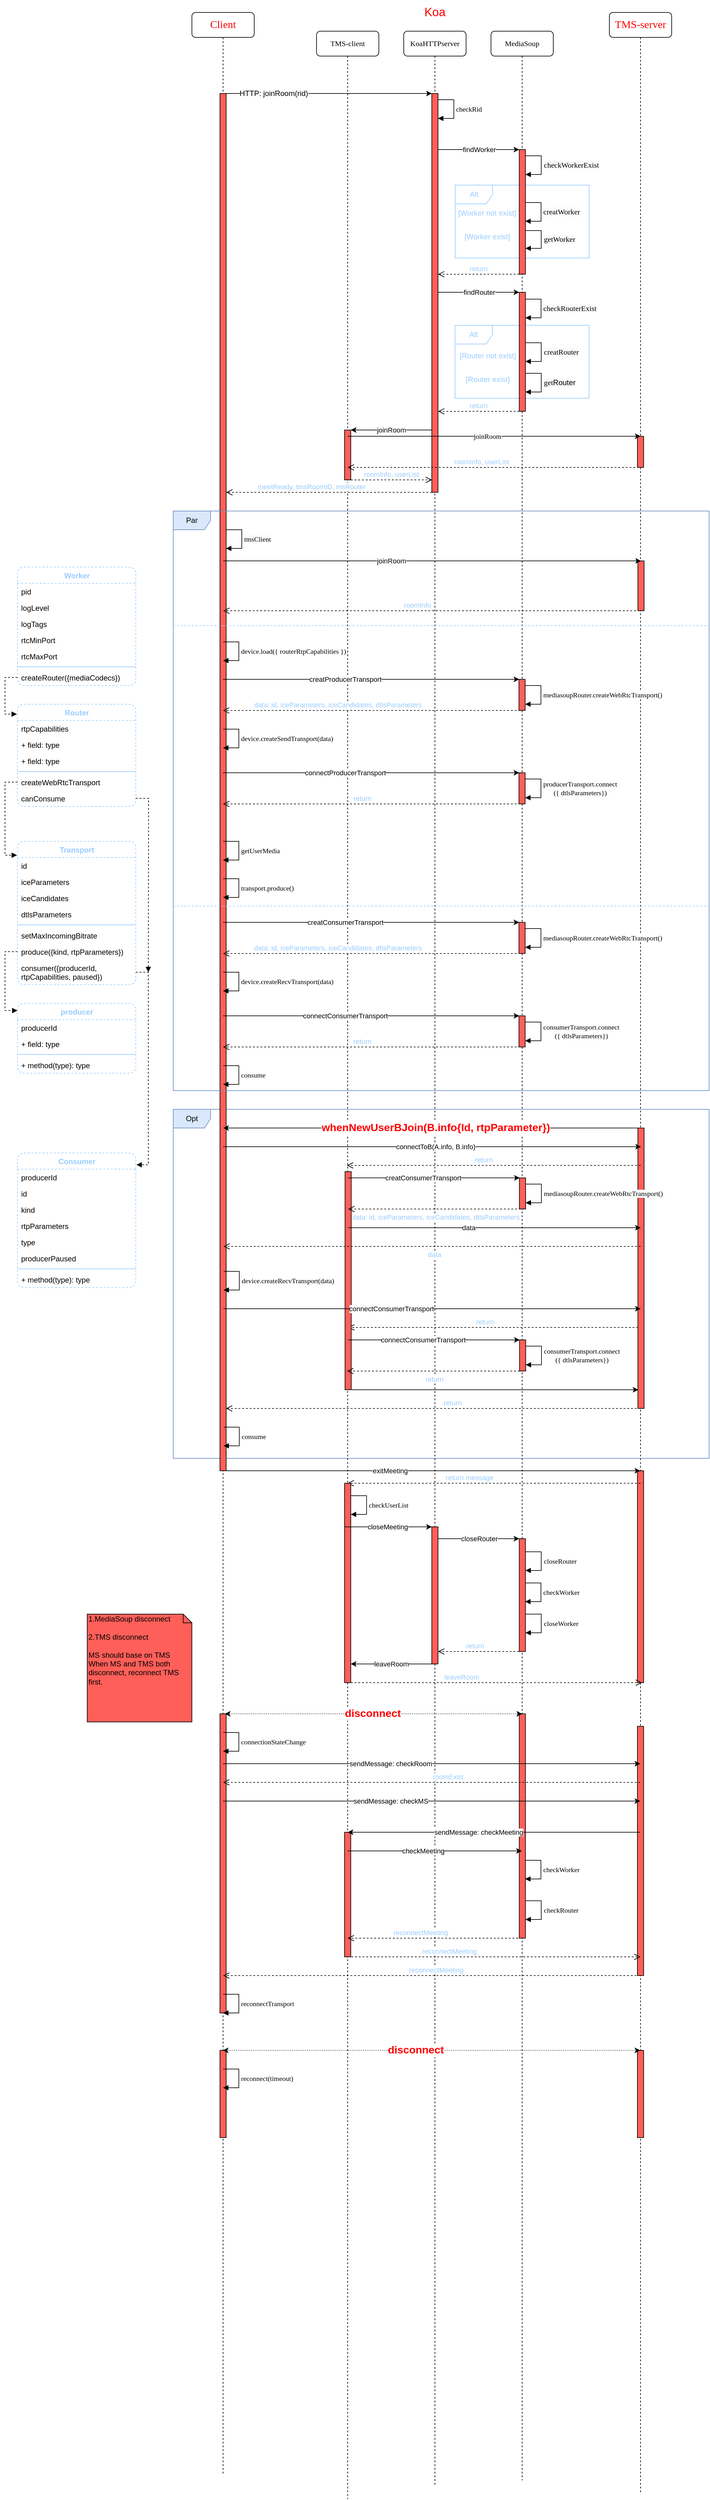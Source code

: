 <mxfile version="13.6.5" type="github">
  <diagram name="Page-1" id="13e1069c-82ec-6db2-03f1-153e76fe0fe0">
    <mxGraphModel dx="1822" dy="804" grid="1" gridSize="10" guides="1" tooltips="1" connect="1" arrows="1" fold="1" page="0" pageScale="1" pageWidth="1654" pageHeight="2336" background="#ffffff" math="0" shadow="0">
      <root>
        <mxCell id="0" />
        <mxCell id="1" parent="0" />
        <mxCell id="1rV-v-SMkb7qf7STYZoh-3" value="Opt" style="shape=umlFrame;whiteSpace=wrap;html=1;fillColor=#dae8fc;strokeColor=#6c8ebf;" vertex="1" parent="1">
          <mxGeometry x="10" y="1840" width="860" height="560" as="geometry" />
        </mxCell>
        <mxCell id="b2PtK0ISg53wSsYbWz4A-67" value="Alt" style="shape=umlFrame;whiteSpace=wrap;html=1;rounded=1;fillColor=none;fontColor=#99CCFF;strokeColor=#99CCFF;" parent="1" vertex="1">
          <mxGeometry x="462.5" y="357" width="215" height="117" as="geometry" />
        </mxCell>
        <mxCell id="b2PtK0ISg53wSsYbWz4A-2" value="TMS-client" style="shape=umlLifeline;perimeter=lifelinePerimeter;whiteSpace=wrap;html=1;container=1;collapsible=0;recursiveResize=0;outlineConnect=0;rounded=1;shadow=0;comic=0;labelBackgroundColor=none;strokeWidth=1;fontFamily=Verdana;fontSize=12;align=center;" parent="1" vertex="1">
          <mxGeometry x="240" y="110" width="100" height="3960" as="geometry" />
        </mxCell>
        <mxCell id="b2PtK0ISg53wSsYbWz4A-3" value="" style="html=1;points=[];perimeter=orthogonalPerimeter;rounded=0;shadow=0;comic=0;labelBackgroundColor=none;strokeWidth=1;fontFamily=Verdana;fontSize=12;align=center;fillColor=#FF5F59;" parent="b2PtK0ISg53wSsYbWz4A-2" vertex="1">
          <mxGeometry x="45" y="640" width="10" height="80" as="geometry" />
        </mxCell>
        <mxCell id="esyUfDl3fiDnbeYhQ3LY-4" value="" style="html=1;points=[];perimeter=orthogonalPerimeter;rounded=0;shadow=0;comic=0;labelBackgroundColor=none;strokeWidth=1;fontFamily=Verdana;fontSize=12;align=center;fillColor=#FF5F59;" parent="b2PtK0ISg53wSsYbWz4A-2" vertex="1">
          <mxGeometry x="45" y="2890" width="10" height="200" as="geometry" />
        </mxCell>
        <mxCell id="b2PtK0ISg53wSsYbWz4A-4" value="KoaHTTPserver" style="shape=umlLifeline;perimeter=lifelinePerimeter;whiteSpace=wrap;html=1;container=1;collapsible=0;recursiveResize=0;outlineConnect=0;rounded=1;shadow=0;comic=0;labelBackgroundColor=none;strokeWidth=1;fontFamily=Verdana;fontSize=12;align=center;" parent="1" vertex="1">
          <mxGeometry x="380" y="110" width="100" height="3940" as="geometry" />
        </mxCell>
        <mxCell id="b2PtK0ISg53wSsYbWz4A-5" value="" style="html=1;points=[];perimeter=orthogonalPerimeter;rounded=0;shadow=0;comic=0;labelBackgroundColor=none;strokeWidth=1;fontFamily=Verdana;fontSize=12;align=center;fillColor=#FF5F59;" parent="b2PtK0ISg53wSsYbWz4A-4" vertex="1">
          <mxGeometry x="45" y="100" width="10" height="640" as="geometry" />
        </mxCell>
        <mxCell id="b2PtK0ISg53wSsYbWz4A-210" value="" style="html=1;points=[];perimeter=orthogonalPerimeter;rounded=0;shadow=0;comic=0;labelBackgroundColor=none;strokeWidth=1;fontFamily=Verdana;fontSize=12;align=center;fillColor=#FF5F59;" parent="b2PtK0ISg53wSsYbWz4A-4" vertex="1">
          <mxGeometry x="45" y="2400" width="10" height="220" as="geometry" />
        </mxCell>
        <mxCell id="b2PtK0ISg53wSsYbWz4A-6" value="MediaSoup" style="shape=umlLifeline;perimeter=lifelinePerimeter;whiteSpace=wrap;html=1;container=1;collapsible=0;recursiveResize=0;outlineConnect=0;rounded=1;shadow=0;comic=0;labelBackgroundColor=none;strokeWidth=1;fontFamily=Verdana;fontSize=12;align=center;" parent="1" vertex="1">
          <mxGeometry x="520" y="110" width="100" height="3930" as="geometry" />
        </mxCell>
        <mxCell id="b2PtK0ISg53wSsYbWz4A-214" value="" style="html=1;points=[];perimeter=orthogonalPerimeter;rounded=0;shadow=0;comic=0;labelBackgroundColor=none;strokeWidth=1;fontFamily=Verdana;fontSize=12;align=center;fillColor=#FF5F59;" parent="b2PtK0ISg53wSsYbWz4A-6" vertex="1">
          <mxGeometry x="45.33" y="2419" width="10" height="181" as="geometry" />
        </mxCell>
        <mxCell id="b2PtK0ISg53wSsYbWz4A-232" value="" style="html=1;points=[];perimeter=orthogonalPerimeter;rounded=0;shadow=0;comic=0;labelBackgroundColor=none;strokeWidth=1;fontFamily=Verdana;fontSize=12;align=center;fillColor=#FF5F59;" parent="b2PtK0ISg53wSsYbWz4A-6" vertex="1">
          <mxGeometry x="45.75" y="2100" width="10" height="50" as="geometry" />
        </mxCell>
        <mxCell id="b2PtK0ISg53wSsYbWz4A-235" value="&lt;div style=&quot;text-align: center&quot;&gt;&lt;font color=&quot;#000000&quot; face=&quot;verdana&quot;&gt;&lt;span style=&quot;font-size: 11px&quot;&gt;consumerTransport.connect&lt;/span&gt;&lt;/font&gt;&lt;br&gt;&lt;/div&gt;&lt;div style=&quot;text-align: center&quot;&gt;&lt;font color=&quot;#000000&quot; face=&quot;verdana&quot;&gt;&lt;span style=&quot;font-size: 11px&quot;&gt;({ dtlsParameters})&lt;/span&gt;&lt;/font&gt;&lt;/div&gt;" style="edgeStyle=orthogonalEdgeStyle;html=1;align=left;spacingLeft=2;endArrow=block;rounded=0;fontColor=#99CCFF;" parent="b2PtK0ISg53wSsYbWz4A-6" edge="1">
          <mxGeometry x="-0.005" relative="1" as="geometry">
            <mxPoint x="56.07" y="2110" as="sourcePoint" />
            <Array as="points">
              <mxPoint x="81.07" y="2110" />
            </Array>
            <mxPoint x="55.75" y="2140" as="targetPoint" />
            <mxPoint as="offset" />
          </mxGeometry>
        </mxCell>
        <mxCell id="b2PtK0ISg53wSsYbWz4A-242" value="&lt;span style=&quot;text-align: center&quot;&gt;return&lt;/span&gt;" style="html=1;verticalAlign=bottom;endArrow=open;dashed=1;endSize=8;fontColor=#99CCFF;align=right;" parent="b2PtK0ISg53wSsYbWz4A-6" edge="1">
          <mxGeometry relative="1" as="geometry">
            <mxPoint x="242.25" y="2080" as="sourcePoint" />
            <mxPoint x="-229.25" y="2080" as="targetPoint" />
          </mxGeometry>
        </mxCell>
        <mxCell id="b2PtK0ISg53wSsYbWz4A-215" value="" style="endArrow=classic;html=1;" parent="b2PtK0ISg53wSsYbWz4A-6" source="b2PtK0ISg53wSsYbWz4A-210" edge="1">
          <mxGeometry width="50" height="50" relative="1" as="geometry">
            <mxPoint x="-70" y="2419" as="sourcePoint" />
            <mxPoint x="45.33" y="2419" as="targetPoint" />
          </mxGeometry>
        </mxCell>
        <mxCell id="b2PtK0ISg53wSsYbWz4A-216" value="closeRouter" style="edgeLabel;html=1;align=center;verticalAlign=middle;resizable=0;points=[];" parent="b2PtK0ISg53wSsYbWz4A-215" vertex="1" connectable="0">
          <mxGeometry x="-0.244" y="-1" relative="1" as="geometry">
            <mxPoint x="15.83" y="-1" as="offset" />
          </mxGeometry>
        </mxCell>
        <mxCell id="b2PtK0ISg53wSsYbWz4A-7" value="TMS-server" style="shape=umlLifeline;perimeter=lifelinePerimeter;whiteSpace=wrap;html=1;container=1;collapsible=0;recursiveResize=0;outlineConnect=0;rounded=1;shadow=0;comic=0;labelBackgroundColor=none;strokeWidth=1;fontFamily=Verdana;fontSize=17;align=center;fontColor=#FF0000;" parent="1" vertex="1">
          <mxGeometry x="710" y="80" width="100" height="3980" as="geometry" />
        </mxCell>
        <mxCell id="b2PtK0ISg53wSsYbWz4A-87" value="" style="html=1;points=[];perimeter=orthogonalPerimeter;rounded=0;shadow=0;comic=0;labelBackgroundColor=none;strokeWidth=1;fontFamily=Verdana;fontSize=12;align=center;fillColor=#FF5F59;" parent="b2PtK0ISg53wSsYbWz4A-7" vertex="1">
          <mxGeometry x="45" y="680" width="10" height="50" as="geometry" />
        </mxCell>
        <mxCell id="b2PtK0ISg53wSsYbWz4A-205" value="" style="html=1;points=[];perimeter=orthogonalPerimeter;rounded=0;shadow=0;comic=0;labelBackgroundColor=none;strokeWidth=1;fontFamily=Verdana;fontSize=12;align=center;fillColor=#FF5F59;" parent="b2PtK0ISg53wSsYbWz4A-7" vertex="1">
          <mxGeometry x="45" y="2340" width="10" height="340" as="geometry" />
        </mxCell>
        <mxCell id="b2PtK0ISg53wSsYbWz4A-256" value="" style="html=1;points=[];perimeter=orthogonalPerimeter;rounded=0;shadow=0;comic=0;labelBackgroundColor=none;strokeWidth=1;fontFamily=Verdana;fontSize=12;align=center;fillColor=#FF5F59;" parent="b2PtK0ISg53wSsYbWz4A-7" vertex="1">
          <mxGeometry x="45" y="2750" width="10" height="400" as="geometry" />
        </mxCell>
        <mxCell id="esyUfDl3fiDnbeYhQ3LY-20" value="" style="html=1;points=[];perimeter=orthogonalPerimeter;rounded=0;shadow=0;comic=0;labelBackgroundColor=none;strokeWidth=1;fontFamily=Verdana;fontSize=12;align=center;fillColor=#FF5F59;" parent="b2PtK0ISg53wSsYbWz4A-7" vertex="1">
          <mxGeometry x="45" y="3270" width="10" height="140" as="geometry" />
        </mxCell>
        <mxCell id="b2PtK0ISg53wSsYbWz4A-10" value="Client" style="shape=umlLifeline;perimeter=lifelinePerimeter;whiteSpace=wrap;html=1;container=1;collapsible=0;recursiveResize=0;outlineConnect=0;rounded=1;shadow=0;comic=0;labelBackgroundColor=none;strokeWidth=1;fontFamily=Verdana;fontSize=17;align=center;fontColor=#FF0000;" parent="1" vertex="1">
          <mxGeometry x="40" y="80" width="100" height="3950" as="geometry" />
        </mxCell>
        <mxCell id="b2PtK0ISg53wSsYbWz4A-11" value="" style="html=1;points=[];perimeter=orthogonalPerimeter;rounded=0;shadow=0;comic=0;labelBackgroundColor=none;strokeWidth=1;fontFamily=Verdana;fontSize=12;align=center;fillColor=#FF5F59;" parent="b2PtK0ISg53wSsYbWz4A-10" vertex="1">
          <mxGeometry x="45" y="130" width="10" height="2210" as="geometry" />
        </mxCell>
        <mxCell id="b2PtK0ISg53wSsYbWz4A-255" value="" style="html=1;points=[];perimeter=orthogonalPerimeter;rounded=0;shadow=0;comic=0;labelBackgroundColor=none;strokeWidth=1;fontFamily=Verdana;fontSize=12;align=center;fillColor=#FF5F59;" parent="b2PtK0ISg53wSsYbWz4A-10" vertex="1">
          <mxGeometry x="45" y="2730" width="10" height="480" as="geometry" />
        </mxCell>
        <mxCell id="esyUfDl3fiDnbeYhQ3LY-19" value="" style="html=1;points=[];perimeter=orthogonalPerimeter;rounded=0;shadow=0;comic=0;labelBackgroundColor=none;strokeWidth=1;fontFamily=Verdana;fontSize=12;align=center;fillColor=#FF5F59;" parent="b2PtK0ISg53wSsYbWz4A-10" vertex="1">
          <mxGeometry x="45" y="3270" width="10" height="140" as="geometry" />
        </mxCell>
        <mxCell id="b2PtK0ISg53wSsYbWz4A-12" value="" style="html=1;points=[];perimeter=orthogonalPerimeter;rounded=0;shadow=0;comic=0;labelBackgroundColor=none;strokeWidth=1;fontFamily=Verdana;fontSize=12;align=center;fillColor=#FF5F59;" parent="1" vertex="1">
          <mxGeometry x="565.33" y="300" width="10" height="200" as="geometry" />
        </mxCell>
        <mxCell id="b2PtK0ISg53wSsYbWz4A-23" value="Koa" style="text;html=1;strokeColor=none;fillColor=none;align=center;verticalAlign=middle;whiteSpace=wrap;rounded=0;fontSize=19;fontColor=#FF0000;" parent="1" vertex="1">
          <mxGeometry x="395" y="60" width="70" height="40" as="geometry" />
        </mxCell>
        <mxCell id="b2PtK0ISg53wSsYbWz4A-24" value="" style="endArrow=classic;html=1;fontSize=17;fontColor=#FF0000;entryX=0;entryY=0;entryDx=0;entryDy=0;entryPerimeter=0;" parent="1" edge="1">
          <mxGeometry width="50" height="50" relative="1" as="geometry">
            <mxPoint x="89.667" y="210" as="sourcePoint" />
            <mxPoint x="425" y="210" as="targetPoint" />
          </mxGeometry>
        </mxCell>
        <mxCell id="b2PtK0ISg53wSsYbWz4A-25" value="HTTP: joinRoom(rid)" style="edgeLabel;html=1;align=center;verticalAlign=middle;resizable=0;points=[];fontSize=12;" parent="b2PtK0ISg53wSsYbWz4A-24" vertex="1" connectable="0">
          <mxGeometry x="-0.064" relative="1" as="geometry">
            <mxPoint x="-76.33" as="offset" />
          </mxGeometry>
        </mxCell>
        <mxCell id="b2PtK0ISg53wSsYbWz4A-26" value="" style="endArrow=classic;html=1;entryX=0;entryY=0;entryDx=0;entryDy=0;entryPerimeter=0;" parent="1" target="b2PtK0ISg53wSsYbWz4A-12" edge="1">
          <mxGeometry width="50" height="50" relative="1" as="geometry">
            <mxPoint x="435.33" y="300" as="sourcePoint" />
            <mxPoint x="510.33" y="300" as="targetPoint" />
          </mxGeometry>
        </mxCell>
        <mxCell id="b2PtK0ISg53wSsYbWz4A-27" value="findWorker" style="edgeLabel;html=1;align=center;verticalAlign=middle;resizable=0;points=[];" parent="b2PtK0ISg53wSsYbWz4A-26" vertex="1" connectable="0">
          <mxGeometry x="-0.244" y="-1" relative="1" as="geometry">
            <mxPoint x="16.01" y="-1" as="offset" />
          </mxGeometry>
        </mxCell>
        <mxCell id="b2PtK0ISg53wSsYbWz4A-42" value="return" style="html=1;verticalAlign=bottom;endArrow=open;dashed=1;endSize=8;fontColor=#99CCFF;entryX=0.967;entryY=0.947;entryDx=0;entryDy=0;entryPerimeter=0;" parent="1" edge="1">
          <mxGeometry x="-0.003" relative="1" as="geometry">
            <mxPoint x="565.33" y="500" as="sourcePoint" />
            <mxPoint x="435.0" y="500.09" as="targetPoint" />
            <mxPoint as="offset" />
          </mxGeometry>
        </mxCell>
        <mxCell id="b2PtK0ISg53wSsYbWz4A-45" value="Alt" style="shape=umlFrame;whiteSpace=wrap;html=1;rounded=1;fillColor=none;fontColor=#99CCFF;strokeColor=#99CCFF;" parent="1" vertex="1">
          <mxGeometry x="462.33" y="582" width="215" height="117" as="geometry" />
        </mxCell>
        <mxCell id="b2PtK0ISg53wSsYbWz4A-47" value="[Router not exist]" style="text;html=1;strokeColor=none;fillColor=none;align=center;verticalAlign=middle;whiteSpace=wrap;rounded=0;dashed=1;dashPattern=1 4;fontColor=#99CCFF;" parent="1" vertex="1">
          <mxGeometry x="465.33" y="621" width="99.67" height="20" as="geometry" />
        </mxCell>
        <mxCell id="b2PtK0ISg53wSsYbWz4A-48" value="[Router exist]" style="text;html=1;strokeColor=none;fillColor=none;align=center;verticalAlign=middle;whiteSpace=wrap;rounded=0;dashed=1;dashPattern=1 4;fontColor=#99CCFF;" parent="1" vertex="1">
          <mxGeometry x="465.33" y="659" width="100" height="20" as="geometry" />
        </mxCell>
        <mxCell id="b2PtK0ISg53wSsYbWz4A-49" value="" style="html=1;points=[];perimeter=orthogonalPerimeter;rounded=0;shadow=0;comic=0;labelBackgroundColor=none;strokeWidth=1;fontFamily=Verdana;fontSize=12;align=center;fillColor=#FF5F59;" parent="1" vertex="1">
          <mxGeometry x="565.33" y="529" width="10" height="191" as="geometry" />
        </mxCell>
        <mxCell id="b2PtK0ISg53wSsYbWz4A-55" value="return" style="html=1;verticalAlign=bottom;endArrow=open;dashed=1;endSize=8;fontColor=#99CCFF;entryX=0.967;entryY=0.947;entryDx=0;entryDy=0;entryPerimeter=0;" parent="1" edge="1">
          <mxGeometry x="-0.003" relative="1" as="geometry">
            <mxPoint x="565.47" y="720" as="sourcePoint" />
            <mxPoint x="435.14" y="720.09" as="targetPoint" />
            <mxPoint as="offset" />
          </mxGeometry>
        </mxCell>
        <mxCell id="b2PtK0ISg53wSsYbWz4A-58" value="&lt;span style=&quot;color: rgb(0 , 0 , 0) ; font-family: &amp;#34;verdana&amp;#34; ; font-size: 12px ; text-align: center ; background-color: rgb(248 , 249 , 250)&quot;&gt;checkWorkerExist&lt;/span&gt;" style="edgeStyle=orthogonalEdgeStyle;html=1;align=left;spacingLeft=2;endArrow=block;rounded=0;fontColor=#99CCFF;" parent="1" edge="1">
          <mxGeometry x="-0.005" relative="1" as="geometry">
            <mxPoint x="575.66" y="310" as="sourcePoint" />
            <Array as="points">
              <mxPoint x="600.66" y="310" />
            </Array>
            <mxPoint x="575.33" y="340" as="targetPoint" />
            <mxPoint as="offset" />
          </mxGeometry>
        </mxCell>
        <mxCell id="b2PtK0ISg53wSsYbWz4A-61" value="&lt;span style=&quot;color: rgb(0 , 0 , 0) ; font-family: &amp;#34;verdana&amp;#34; ; font-size: 12px ; text-align: center ; background-color: rgb(248 , 249 , 250)&quot;&gt;checkRouterExist&lt;/span&gt;" style="edgeStyle=orthogonalEdgeStyle;html=1;align=left;spacingLeft=2;endArrow=block;rounded=0;fontColor=#99CCFF;" parent="1" edge="1">
          <mxGeometry x="-0.005" relative="1" as="geometry">
            <mxPoint x="575.33" y="540" as="sourcePoint" />
            <Array as="points">
              <mxPoint x="600.33" y="540" />
            </Array>
            <mxPoint x="575.33" y="570" as="targetPoint" />
            <mxPoint as="offset" />
          </mxGeometry>
        </mxCell>
        <mxCell id="b2PtK0ISg53wSsYbWz4A-62" value="&lt;span style=&quot;color: rgb(0 , 0 , 0) ; font-family: &amp;#34;verdana&amp;#34; ; font-size: 12px ; text-align: center ; background-color: rgb(248 , 249 , 250)&quot;&gt;creatRouter&lt;/span&gt;" style="edgeStyle=orthogonalEdgeStyle;html=1;align=left;spacingLeft=2;endArrow=block;rounded=0;fontColor=#99CCFF;" parent="1" edge="1">
          <mxGeometry x="-0.005" relative="1" as="geometry">
            <mxPoint x="575.66" y="610" as="sourcePoint" />
            <Array as="points">
              <mxPoint x="600.66" y="610" />
            </Array>
            <mxPoint x="575.33" y="640" as="targetPoint" />
            <mxPoint as="offset" />
          </mxGeometry>
        </mxCell>
        <mxCell id="b2PtK0ISg53wSsYbWz4A-63" value="&lt;span style=&quot;color: rgb(0 , 0 , 0) ; font-family: &amp;#34;verdana&amp;#34; ; font-size: 12px ; text-align: center ; background-color: rgb(248 , 249 , 250)&quot;&gt;get&lt;/span&gt;&lt;span style=&quot;color: rgb(0 , 0 , 0) ; font-size: 12px ; text-align: center ; background-color: rgb(248 , 249 , 250) ; font-family: &amp;#34;helvetica&amp;#34;&quot;&gt;Router&lt;/span&gt;" style="edgeStyle=orthogonalEdgeStyle;html=1;align=left;spacingLeft=2;endArrow=block;rounded=0;fontColor=#99CCFF;" parent="1" edge="1">
          <mxGeometry x="-0.005" relative="1" as="geometry">
            <mxPoint x="575.65" y="659" as="sourcePoint" />
            <Array as="points">
              <mxPoint x="600.65" y="659" />
            </Array>
            <mxPoint x="575.33" y="689" as="targetPoint" />
            <mxPoint as="offset" />
          </mxGeometry>
        </mxCell>
        <mxCell id="b2PtK0ISg53wSsYbWz4A-59" value="&lt;span style=&quot;color: rgb(0 , 0 , 0) ; font-family: &amp;#34;verdana&amp;#34; ; font-size: 12px ; text-align: center ; background-color: rgb(248 , 249 , 250)&quot;&gt;creatWorker&lt;/span&gt;" style="edgeStyle=orthogonalEdgeStyle;html=1;align=left;spacingLeft=2;endArrow=block;rounded=0;fontColor=#99CCFF;" parent="1" edge="1">
          <mxGeometry x="-0.005" relative="1" as="geometry">
            <mxPoint x="575.33" y="385" as="sourcePoint" />
            <Array as="points">
              <mxPoint x="600.33" y="385" />
            </Array>
            <mxPoint x="575" y="415" as="targetPoint" />
            <mxPoint as="offset" />
          </mxGeometry>
        </mxCell>
        <mxCell id="b2PtK0ISg53wSsYbWz4A-69" value="[Worker not exist]" style="text;html=1;strokeColor=none;fillColor=none;align=center;verticalAlign=middle;whiteSpace=wrap;rounded=0;dashed=1;dashPattern=1 4;fontColor=#99CCFF;" parent="1" vertex="1">
          <mxGeometry x="465.33" y="392" width="97.5" height="20" as="geometry" />
        </mxCell>
        <mxCell id="b2PtK0ISg53wSsYbWz4A-70" value="[Worker exist]" style="text;html=1;strokeColor=none;fillColor=none;align=center;verticalAlign=middle;whiteSpace=wrap;rounded=0;dashed=1;dashPattern=1 4;fontColor=#99CCFF;" parent="1" vertex="1">
          <mxGeometry x="464.08" y="430" width="100" height="20" as="geometry" />
        </mxCell>
        <mxCell id="b2PtK0ISg53wSsYbWz4A-71" value="&lt;span style=&quot;color: rgb(0 , 0 , 0) ; font-family: &amp;#34;verdana&amp;#34; ; font-size: 12px ; text-align: center ; background-color: rgb(248 , 249 , 250)&quot;&gt;getWorker&lt;/span&gt;" style="edgeStyle=orthogonalEdgeStyle;html=1;align=left;spacingLeft=2;endArrow=block;rounded=0;fontColor=#99CCFF;" parent="1" edge="1">
          <mxGeometry x="-0.005" relative="1" as="geometry">
            <mxPoint x="575.66" y="430" as="sourcePoint" />
            <Array as="points">
              <mxPoint x="600.66" y="430" />
            </Array>
            <mxPoint x="575.33" y="458.5" as="targetPoint" />
            <mxPoint as="offset" />
          </mxGeometry>
        </mxCell>
        <mxCell id="b2PtK0ISg53wSsYbWz4A-72" value="&lt;div style=&quot;text-align: center&quot;&gt;&lt;font color=&quot;#000000&quot; face=&quot;verdana&quot;&gt;&lt;span style=&quot;background-color: rgb(248 , 249 , 250)&quot;&gt;checkRid&lt;/span&gt;&lt;/font&gt;&lt;/div&gt;" style="edgeStyle=orthogonalEdgeStyle;html=1;align=left;spacingLeft=2;endArrow=block;rounded=0;fontColor=#99CCFF;" parent="1" edge="1">
          <mxGeometry x="-0.005" relative="1" as="geometry">
            <mxPoint x="435.33" y="220" as="sourcePoint" />
            <Array as="points">
              <mxPoint x="460.33" y="220" />
            </Array>
            <mxPoint x="435.0" y="250" as="targetPoint" />
            <mxPoint as="offset" />
          </mxGeometry>
        </mxCell>
        <mxCell id="b2PtK0ISg53wSsYbWz4A-75" value="" style="endArrow=classic;html=1;entryX=0;entryY=0;entryDx=0;entryDy=0;entryPerimeter=0;" parent="1" edge="1">
          <mxGeometry width="50" height="50" relative="1" as="geometry">
            <mxPoint x="425.0" y="750" as="sourcePoint" />
            <mxPoint x="295.0" y="750" as="targetPoint" />
          </mxGeometry>
        </mxCell>
        <mxCell id="b2PtK0ISg53wSsYbWz4A-76" value="joinRoom" style="edgeLabel;html=1;align=center;verticalAlign=middle;resizable=0;points=[];" parent="b2PtK0ISg53wSsYbWz4A-75" vertex="1" connectable="0">
          <mxGeometry x="-0.244" y="-1" relative="1" as="geometry">
            <mxPoint x="-15.86" y="1" as="offset" />
          </mxGeometry>
        </mxCell>
        <mxCell id="b2PtK0ISg53wSsYbWz4A-82" value="roomInfo, userList" style="html=1;verticalAlign=bottom;endArrow=open;dashed=1;endSize=8;fontColor=#99CCFF;entryX=0.967;entryY=0.947;entryDx=0;entryDy=0;entryPerimeter=0;" parent="1" edge="1">
          <mxGeometry x="-0.003" relative="1" as="geometry">
            <mxPoint x="295.0" y="830.09" as="sourcePoint" />
            <mxPoint x="425.33" y="830" as="targetPoint" />
            <mxPoint as="offset" />
          </mxGeometry>
        </mxCell>
        <mxCell id="b2PtK0ISg53wSsYbWz4A-83" value="meetReady, tmsRoomID, msRouter" style="html=1;verticalAlign=bottom;endArrow=open;dashed=1;endSize=8;fontColor=#99CCFF;align=right;exitX=0.029;exitY=1;exitDx=0;exitDy=0;exitPerimeter=0;" parent="1" edge="1">
          <mxGeometry x="-0.362" relative="1" as="geometry">
            <mxPoint x="425.29" y="850" as="sourcePoint" />
            <mxPoint x="95" y="850" as="targetPoint" />
            <mxPoint as="offset" />
          </mxGeometry>
        </mxCell>
        <mxCell id="b2PtK0ISg53wSsYbWz4A-88" value="" style="endArrow=classic;html=1;" parent="1" edge="1">
          <mxGeometry width="50" height="50" relative="1" as="geometry">
            <mxPoint x="289.997" y="760" as="sourcePoint" />
            <mxPoint x="760" y="760" as="targetPoint" />
          </mxGeometry>
        </mxCell>
        <mxCell id="b2PtK0ISg53wSsYbWz4A-89" value="&lt;span style=&quot;font-family: &amp;#34;verdana&amp;#34; ; text-align: right ; background-color: rgb(248 , 249 , 250)&quot;&gt;joinRoom&lt;/span&gt;" style="edgeLabel;html=1;align=center;verticalAlign=middle;resizable=0;points=[];" parent="b2PtK0ISg53wSsYbWz4A-88" vertex="1" connectable="0">
          <mxGeometry x="-0.244" y="-1" relative="1" as="geometry">
            <mxPoint x="46.15" y="-1" as="offset" />
          </mxGeometry>
        </mxCell>
        <mxCell id="b2PtK0ISg53wSsYbWz4A-91" value="&lt;span style=&quot;text-align: center&quot;&gt;roomInfo, userList&lt;/span&gt;" style="html=1;verticalAlign=bottom;endArrow=open;dashed=1;endSize=8;fontColor=#99CCFF;align=right;" parent="1" target="b2PtK0ISg53wSsYbWz4A-2" edge="1">
          <mxGeometry x="-0.113" relative="1" as="geometry">
            <mxPoint x="757.33" y="810" as="sourcePoint" />
            <mxPoint x="677.33" y="810" as="targetPoint" />
            <mxPoint as="offset" />
          </mxGeometry>
        </mxCell>
        <mxCell id="b2PtK0ISg53wSsYbWz4A-92" value="" style="endArrow=classic;html=1;entryX=0;entryY=0;entryDx=0;entryDy=0;entryPerimeter=0;" parent="1" edge="1">
          <mxGeometry width="50" height="50" relative="1" as="geometry">
            <mxPoint x="435.33" y="529" as="sourcePoint" />
            <mxPoint x="565.33" y="529" as="targetPoint" />
          </mxGeometry>
        </mxCell>
        <mxCell id="b2PtK0ISg53wSsYbWz4A-93" value="findRouter" style="edgeLabel;html=1;align=center;verticalAlign=middle;resizable=0;points=[];" parent="b2PtK0ISg53wSsYbWz4A-92" vertex="1" connectable="0">
          <mxGeometry x="-0.244" y="-1" relative="1" as="geometry">
            <mxPoint x="16.01" y="-1" as="offset" />
          </mxGeometry>
        </mxCell>
        <mxCell id="b2PtK0ISg53wSsYbWz4A-111" value="Par" style="shape=umlFrame;whiteSpace=wrap;html=1;rounded=1;strokeColor=#6c8ebf;fillColor=#dae8fc;" parent="1" vertex="1">
          <mxGeometry x="10" y="880" width="860" height="930" as="geometry" />
        </mxCell>
        <mxCell id="b2PtK0ISg53wSsYbWz4A-112" value="" style="line;strokeWidth=1;fillColor=none;align=left;verticalAlign=middle;spacingTop=-1;spacingLeft=3;spacingRight=3;rotatable=0;labelPosition=right;points=[];portConstraint=eastwest;rounded=1;fontColor=#99CCFF;html=1;strokeColor=#99CCFF;dashed=1;" parent="1" vertex="1">
          <mxGeometry x="10" y="1060" width="860" height="8" as="geometry" />
        </mxCell>
        <mxCell id="b2PtK0ISg53wSsYbWz4A-113" value="" style="html=1;points=[];perimeter=orthogonalPerimeter;rounded=0;shadow=0;comic=0;labelBackgroundColor=none;strokeWidth=1;fontFamily=Verdana;fontSize=12;align=center;fillColor=#FF5F59;" parent="1" vertex="1">
          <mxGeometry x="755.75" y="960" width="10" height="80" as="geometry" />
        </mxCell>
        <mxCell id="b2PtK0ISg53wSsYbWz4A-114" value="&lt;div style=&quot;text-align: center&quot;&gt;&lt;font color=&quot;#000000&quot; face=&quot;verdana&quot;&gt;&lt;span style=&quot;background-color: rgb(248 , 249 , 250)&quot;&gt;tmsClient&lt;/span&gt;&lt;/font&gt;&lt;/div&gt;" style="edgeStyle=orthogonalEdgeStyle;html=1;align=left;spacingLeft=2;endArrow=block;rounded=0;fontColor=#99CCFF;" parent="1" edge="1">
          <mxGeometry x="-0.005" relative="1" as="geometry">
            <mxPoint x="95.07" y="910" as="sourcePoint" />
            <Array as="points">
              <mxPoint x="120.07" y="910" />
            </Array>
            <mxPoint x="94.75" y="940" as="targetPoint" />
            <mxPoint as="offset" />
          </mxGeometry>
        </mxCell>
        <mxCell id="b2PtK0ISg53wSsYbWz4A-115" value="" style="endArrow=classic;html=1;entryX=0;entryY=0;entryDx=0;entryDy=0;entryPerimeter=0;" parent="1" edge="1">
          <mxGeometry width="50" height="50" relative="1" as="geometry">
            <mxPoint x="90.417" y="960" as="sourcePoint" />
            <mxPoint x="760.75" y="960" as="targetPoint" />
          </mxGeometry>
        </mxCell>
        <mxCell id="b2PtK0ISg53wSsYbWz4A-116" value="joinRoom" style="edgeLabel;html=1;align=center;verticalAlign=middle;resizable=0;points=[];" parent="b2PtK0ISg53wSsYbWz4A-115" vertex="1" connectable="0">
          <mxGeometry x="-0.244" y="-1" relative="1" as="geometry">
            <mxPoint x="15.83" y="-1" as="offset" />
          </mxGeometry>
        </mxCell>
        <mxCell id="b2PtK0ISg53wSsYbWz4A-117" value="&lt;span style=&quot;text-align: center&quot;&gt;roomInfo&lt;/span&gt;" style="html=1;verticalAlign=bottom;endArrow=open;dashed=1;endSize=8;fontColor=#99CCFF;align=right;" parent="1" edge="1">
          <mxGeometry relative="1" as="geometry">
            <mxPoint x="758.58" y="1040" as="sourcePoint" />
            <mxPoint x="90.25" y="1040" as="targetPoint" />
          </mxGeometry>
        </mxCell>
        <mxCell id="b2PtK0ISg53wSsYbWz4A-119" value="" style="html=1;points=[];perimeter=orthogonalPerimeter;rounded=0;shadow=0;comic=0;labelBackgroundColor=none;strokeWidth=1;fontFamily=Verdana;fontSize=12;align=center;fillColor=#FF5F59;" parent="1" vertex="1">
          <mxGeometry x="564.83" y="1150" width="10" height="50" as="geometry" />
        </mxCell>
        <mxCell id="b2PtK0ISg53wSsYbWz4A-120" value="" style="endArrow=classic;html=1;" parent="1" edge="1">
          <mxGeometry width="50" height="50" relative="1" as="geometry">
            <mxPoint x="90" y="1150" as="sourcePoint" />
            <mxPoint x="565.33" y="1150.0" as="targetPoint" />
          </mxGeometry>
        </mxCell>
        <mxCell id="b2PtK0ISg53wSsYbWz4A-121" value="creatProducerTransport" style="edgeLabel;html=1;align=center;verticalAlign=middle;resizable=0;points=[];" parent="b2PtK0ISg53wSsYbWz4A-120" vertex="1" connectable="0">
          <mxGeometry x="-0.244" y="-1" relative="1" as="geometry">
            <mxPoint x="15.83" y="-1" as="offset" />
          </mxGeometry>
        </mxCell>
        <mxCell id="b2PtK0ISg53wSsYbWz4A-122" value="&lt;div style=&quot;text-align: center&quot;&gt;&lt;span style=&quot;color: rgb(0 , 0 , 0) ; font-family: &amp;#34;verdana&amp;#34;&quot;&gt;mediasoupRouter.createWebRtcTransport()&lt;/span&gt;&lt;br&gt;&lt;/div&gt;" style="edgeStyle=orthogonalEdgeStyle;html=1;align=left;spacingLeft=2;endArrow=block;rounded=0;fontColor=#99CCFF;" parent="1" edge="1">
          <mxGeometry x="-0.005" relative="1" as="geometry">
            <mxPoint x="575.15" y="1160" as="sourcePoint" />
            <Array as="points">
              <mxPoint x="600.15" y="1160" />
            </Array>
            <mxPoint x="574.83" y="1190" as="targetPoint" />
            <mxPoint as="offset" />
          </mxGeometry>
        </mxCell>
        <mxCell id="b2PtK0ISg53wSsYbWz4A-123" value="&lt;div style=&quot;text-align: center&quot;&gt;&lt;font color=&quot;#000000&quot; face=&quot;verdana&quot;&gt;&lt;span style=&quot;font-size: 11px&quot;&gt;device.load({ routerRtpCapabilities })&lt;/span&gt;&lt;/font&gt;&lt;br&gt;&lt;/div&gt;" style="edgeStyle=orthogonalEdgeStyle;html=1;align=left;spacingLeft=2;endArrow=block;rounded=0;fontColor=#99CCFF;" parent="1" edge="1">
          <mxGeometry x="-0.005" relative="1" as="geometry">
            <mxPoint x="90.32" y="1090" as="sourcePoint" />
            <Array as="points">
              <mxPoint x="115.32" y="1090" />
            </Array>
            <mxPoint x="90" y="1120" as="targetPoint" />
            <mxPoint as="offset" />
          </mxGeometry>
        </mxCell>
        <mxCell id="b2PtK0ISg53wSsYbWz4A-124" value="&lt;span style=&quot;text-align: center&quot;&gt;data: id, iceParameters, iceCandidates, dtlsParameters&lt;br&gt;&lt;/span&gt;" style="html=1;verticalAlign=bottom;endArrow=open;dashed=1;endSize=8;fontColor=#99CCFF;align=right;" parent="1" edge="1">
          <mxGeometry x="-0.342" relative="1" as="geometry">
            <mxPoint x="567" y="1200" as="sourcePoint" />
            <mxPoint x="90" y="1200" as="targetPoint" />
            <mxPoint as="offset" />
          </mxGeometry>
        </mxCell>
        <mxCell id="b2PtK0ISg53wSsYbWz4A-125" value="" style="html=1;points=[];perimeter=orthogonalPerimeter;rounded=0;shadow=0;comic=0;labelBackgroundColor=none;strokeWidth=1;fontFamily=Verdana;fontSize=12;align=center;fillColor=#FF5F59;" parent="1" vertex="1">
          <mxGeometry x="564.83" y="1300" width="10" height="50" as="geometry" />
        </mxCell>
        <mxCell id="b2PtK0ISg53wSsYbWz4A-126" value="" style="endArrow=classic;html=1;" parent="1" edge="1">
          <mxGeometry width="50" height="50" relative="1" as="geometry">
            <mxPoint x="90" y="1300" as="sourcePoint" />
            <mxPoint x="565.33" y="1300.0" as="targetPoint" />
          </mxGeometry>
        </mxCell>
        <mxCell id="b2PtK0ISg53wSsYbWz4A-127" value="connectProducerTransport" style="edgeLabel;html=1;align=center;verticalAlign=middle;resizable=0;points=[];" parent="b2PtK0ISg53wSsYbWz4A-126" vertex="1" connectable="0">
          <mxGeometry x="-0.244" y="-1" relative="1" as="geometry">
            <mxPoint x="15.83" y="-1" as="offset" />
          </mxGeometry>
        </mxCell>
        <mxCell id="b2PtK0ISg53wSsYbWz4A-128" value="&lt;div style=&quot;text-align: center&quot;&gt;&lt;font color=&quot;#000000&quot; face=&quot;verdana&quot;&gt;&lt;span style=&quot;font-size: 11px&quot;&gt;producerTransport.connect&lt;/span&gt;&lt;/font&gt;&lt;br&gt;&lt;/div&gt;&lt;div style=&quot;text-align: center&quot;&gt;&lt;font color=&quot;#000000&quot; face=&quot;verdana&quot;&gt;&lt;span style=&quot;font-size: 11px&quot;&gt;({ dtlsParameters})&lt;/span&gt;&lt;/font&gt;&lt;/div&gt;" style="edgeStyle=orthogonalEdgeStyle;html=1;align=left;spacingLeft=2;endArrow=block;rounded=0;fontColor=#99CCFF;" parent="1" edge="1">
          <mxGeometry x="-0.005" relative="1" as="geometry">
            <mxPoint x="575.15" y="1310" as="sourcePoint" />
            <Array as="points">
              <mxPoint x="600.15" y="1310" />
            </Array>
            <mxPoint x="574.83" y="1340" as="targetPoint" />
            <mxPoint as="offset" />
          </mxGeometry>
        </mxCell>
        <mxCell id="b2PtK0ISg53wSsYbWz4A-129" value="&lt;span style=&quot;text-align: center&quot;&gt;return&lt;/span&gt;" style="html=1;verticalAlign=bottom;endArrow=open;dashed=1;endSize=8;fontColor=#99CCFF;align=right;" parent="1" edge="1">
          <mxGeometry relative="1" as="geometry">
            <mxPoint x="567.0" y="1350" as="sourcePoint" />
            <mxPoint x="90" y="1350" as="targetPoint" />
          </mxGeometry>
        </mxCell>
        <mxCell id="b2PtK0ISg53wSsYbWz4A-130" value="&lt;div style=&quot;text-align: center&quot;&gt;&lt;font color=&quot;#000000&quot; face=&quot;verdana&quot;&gt;&lt;span style=&quot;font-size: 11px&quot;&gt;device.createSendTransport(data)&lt;/span&gt;&lt;/font&gt;&lt;br&gt;&lt;/div&gt;" style="edgeStyle=orthogonalEdgeStyle;html=1;align=left;spacingLeft=2;endArrow=block;rounded=0;fontColor=#99CCFF;" parent="1" edge="1">
          <mxGeometry x="-0.005" relative="1" as="geometry">
            <mxPoint x="90.32" y="1230" as="sourcePoint" />
            <Array as="points">
              <mxPoint x="115.32" y="1230" />
            </Array>
            <mxPoint x="90.0" y="1260" as="targetPoint" />
            <mxPoint as="offset" />
          </mxGeometry>
        </mxCell>
        <mxCell id="b2PtK0ISg53wSsYbWz4A-131" value="&lt;div style=&quot;text-align: center&quot;&gt;&lt;font color=&quot;#000000&quot; face=&quot;verdana&quot;&gt;&lt;span style=&quot;font-size: 11px&quot;&gt;getUserMedia&lt;/span&gt;&lt;/font&gt;&lt;/div&gt;" style="edgeStyle=orthogonalEdgeStyle;html=1;align=left;spacingLeft=2;endArrow=block;rounded=0;fontColor=#99CCFF;" parent="1" edge="1">
          <mxGeometry x="-0.005" relative="1" as="geometry">
            <mxPoint x="90.32" y="1410" as="sourcePoint" />
            <Array as="points">
              <mxPoint x="115.32" y="1410" />
            </Array>
            <mxPoint x="90" y="1440" as="targetPoint" />
            <mxPoint as="offset" />
          </mxGeometry>
        </mxCell>
        <mxCell id="b2PtK0ISg53wSsYbWz4A-132" value="&lt;div style=&quot;text-align: center&quot;&gt;&lt;font color=&quot;#000000&quot; face=&quot;verdana&quot;&gt;&lt;span style=&quot;font-size: 11px&quot;&gt;transport.produce()&lt;/span&gt;&lt;/font&gt;&lt;br&gt;&lt;/div&gt;" style="edgeStyle=orthogonalEdgeStyle;html=1;align=left;spacingLeft=2;endArrow=block;rounded=0;fontColor=#99CCFF;" parent="1" edge="1">
          <mxGeometry x="-0.005" relative="1" as="geometry">
            <mxPoint x="90.32" y="1470" as="sourcePoint" />
            <Array as="points">
              <mxPoint x="115.32" y="1470" />
            </Array>
            <mxPoint x="90" y="1500" as="targetPoint" />
            <mxPoint as="offset" />
          </mxGeometry>
        </mxCell>
        <mxCell id="b2PtK0ISg53wSsYbWz4A-133" value="" style="html=1;points=[];perimeter=orthogonalPerimeter;rounded=0;shadow=0;comic=0;labelBackgroundColor=none;strokeWidth=1;fontFamily=Verdana;fontSize=12;align=center;fillColor=#FF5F59;" parent="1" vertex="1">
          <mxGeometry x="564.83" y="1540" width="10" height="50" as="geometry" />
        </mxCell>
        <mxCell id="b2PtK0ISg53wSsYbWz4A-134" value="" style="endArrow=classic;html=1;" parent="1" edge="1">
          <mxGeometry width="50" height="50" relative="1" as="geometry">
            <mxPoint x="90" y="1540" as="sourcePoint" />
            <mxPoint x="565.33" y="1540.0" as="targetPoint" />
          </mxGeometry>
        </mxCell>
        <mxCell id="b2PtK0ISg53wSsYbWz4A-135" value="creatConsumerTransport" style="edgeLabel;html=1;align=center;verticalAlign=middle;resizable=0;points=[];" parent="b2PtK0ISg53wSsYbWz4A-134" vertex="1" connectable="0">
          <mxGeometry x="-0.244" y="-1" relative="1" as="geometry">
            <mxPoint x="15.83" y="-1" as="offset" />
          </mxGeometry>
        </mxCell>
        <mxCell id="b2PtK0ISg53wSsYbWz4A-136" value="&lt;div style=&quot;text-align: center&quot;&gt;&lt;span style=&quot;color: rgb(0 , 0 , 0) ; font-family: &amp;#34;verdana&amp;#34;&quot;&gt;mediasoupRouter.createWebRtcTransport()&lt;/span&gt;&lt;br&gt;&lt;/div&gt;" style="edgeStyle=orthogonalEdgeStyle;html=1;align=left;spacingLeft=2;endArrow=block;rounded=0;fontColor=#99CCFF;" parent="1" edge="1">
          <mxGeometry x="-0.005" relative="1" as="geometry">
            <mxPoint x="575.15" y="1550" as="sourcePoint" />
            <Array as="points">
              <mxPoint x="600.15" y="1550" />
            </Array>
            <mxPoint x="574.83" y="1580" as="targetPoint" />
            <mxPoint as="offset" />
          </mxGeometry>
        </mxCell>
        <mxCell id="b2PtK0ISg53wSsYbWz4A-137" value="&lt;span style=&quot;text-align: center&quot;&gt;data: id, iceParameters, iceCandidates, dtlsParameters&lt;br&gt;&lt;/span&gt;" style="html=1;verticalAlign=bottom;endArrow=open;dashed=1;endSize=8;fontColor=#99CCFF;align=right;" parent="1" edge="1">
          <mxGeometry x="-0.342" relative="1" as="geometry">
            <mxPoint x="567.0" y="1590" as="sourcePoint" />
            <mxPoint x="90" y="1590" as="targetPoint" />
            <mxPoint as="offset" />
          </mxGeometry>
        </mxCell>
        <mxCell id="b2PtK0ISg53wSsYbWz4A-138" value="" style="html=1;points=[];perimeter=orthogonalPerimeter;rounded=0;shadow=0;comic=0;labelBackgroundColor=none;strokeWidth=1;fontFamily=Verdana;fontSize=12;align=center;fillColor=#FF5F59;" parent="1" vertex="1">
          <mxGeometry x="564.83" y="1690" width="10" height="50" as="geometry" />
        </mxCell>
        <mxCell id="b2PtK0ISg53wSsYbWz4A-139" value="" style="endArrow=classic;html=1;" parent="1" edge="1">
          <mxGeometry width="50" height="50" relative="1" as="geometry">
            <mxPoint x="90" y="1690" as="sourcePoint" />
            <mxPoint x="565.33" y="1690.0" as="targetPoint" />
          </mxGeometry>
        </mxCell>
        <mxCell id="b2PtK0ISg53wSsYbWz4A-140" value="connectConsumerTransport" style="edgeLabel;html=1;align=center;verticalAlign=middle;resizable=0;points=[];" parent="b2PtK0ISg53wSsYbWz4A-139" vertex="1" connectable="0">
          <mxGeometry x="-0.244" y="-1" relative="1" as="geometry">
            <mxPoint x="15.83" y="-1" as="offset" />
          </mxGeometry>
        </mxCell>
        <mxCell id="b2PtK0ISg53wSsYbWz4A-141" value="&lt;div style=&quot;text-align: center&quot;&gt;&lt;font color=&quot;#000000&quot; face=&quot;verdana&quot;&gt;&lt;span style=&quot;font-size: 11px&quot;&gt;consumerTransport.connect&lt;/span&gt;&lt;/font&gt;&lt;br&gt;&lt;/div&gt;&lt;div style=&quot;text-align: center&quot;&gt;&lt;font color=&quot;#000000&quot; face=&quot;verdana&quot;&gt;&lt;span style=&quot;font-size: 11px&quot;&gt;({ dtlsParameters})&lt;/span&gt;&lt;/font&gt;&lt;/div&gt;" style="edgeStyle=orthogonalEdgeStyle;html=1;align=left;spacingLeft=2;endArrow=block;rounded=0;fontColor=#99CCFF;" parent="1" edge="1">
          <mxGeometry x="-0.005" relative="1" as="geometry">
            <mxPoint x="575.15" y="1700" as="sourcePoint" />
            <Array as="points">
              <mxPoint x="600.15" y="1700" />
            </Array>
            <mxPoint x="574.83" y="1730" as="targetPoint" />
            <mxPoint as="offset" />
          </mxGeometry>
        </mxCell>
        <mxCell id="b2PtK0ISg53wSsYbWz4A-142" value="&lt;span style=&quot;text-align: center&quot;&gt;return&lt;/span&gt;" style="html=1;verticalAlign=bottom;endArrow=open;dashed=1;endSize=8;fontColor=#99CCFF;align=right;" parent="1" edge="1">
          <mxGeometry relative="1" as="geometry">
            <mxPoint x="567.0" y="1740" as="sourcePoint" />
            <mxPoint x="90" y="1740" as="targetPoint" />
          </mxGeometry>
        </mxCell>
        <mxCell id="b2PtK0ISg53wSsYbWz4A-143" value="&lt;div style=&quot;text-align: center&quot;&gt;&lt;font color=&quot;#000000&quot; face=&quot;verdana&quot;&gt;&lt;span style=&quot;font-size: 11px&quot;&gt;device.createRecvTransport(data)&lt;/span&gt;&lt;/font&gt;&lt;br&gt;&lt;/div&gt;" style="edgeStyle=orthogonalEdgeStyle;html=1;align=left;spacingLeft=2;endArrow=block;rounded=0;fontColor=#99CCFF;" parent="1" edge="1">
          <mxGeometry x="-0.005" relative="1" as="geometry">
            <mxPoint x="90.32" y="1620" as="sourcePoint" />
            <Array as="points">
              <mxPoint x="115.32" y="1620" />
            </Array>
            <mxPoint x="90" y="1650" as="targetPoint" />
            <mxPoint as="offset" />
          </mxGeometry>
        </mxCell>
        <mxCell id="b2PtK0ISg53wSsYbWz4A-144" value="&lt;div style=&quot;text-align: center&quot;&gt;&lt;font color=&quot;#000000&quot; face=&quot;verdana&quot;&gt;&lt;span style=&quot;font-size: 11px&quot;&gt;consume&lt;/span&gt;&lt;/font&gt;&lt;/div&gt;" style="edgeStyle=orthogonalEdgeStyle;html=1;align=left;spacingLeft=2;endArrow=block;rounded=0;fontColor=#99CCFF;" parent="1" edge="1">
          <mxGeometry x="-0.005" relative="1" as="geometry">
            <mxPoint x="90.32" y="1770" as="sourcePoint" />
            <Array as="points">
              <mxPoint x="115.32" y="1770" />
            </Array>
            <mxPoint x="90" y="1800" as="targetPoint" />
            <mxPoint as="offset" />
          </mxGeometry>
        </mxCell>
        <mxCell id="b2PtK0ISg53wSsYbWz4A-158" value="Router" style="swimlane;fontStyle=1;align=center;verticalAlign=top;childLayout=stackLayout;horizontal=1;startSize=26;horizontalStack=0;resizeParent=1;resizeParentMax=0;resizeLast=0;collapsible=1;marginBottom=0;rounded=1;dashed=1;strokeColor=#99CCFF;fillColor=none;fontColor=#99CCFF;html=1;" parent="1" vertex="1">
          <mxGeometry x="-240" y="1190" width="190" height="164" as="geometry" />
        </mxCell>
        <mxCell id="b2PtK0ISg53wSsYbWz4A-159" value="rtpCapabilities" style="text;strokeColor=none;fillColor=none;align=left;verticalAlign=top;spacingLeft=4;spacingRight=4;overflow=hidden;rotatable=0;points=[[0,0.5],[1,0.5]];portConstraint=eastwest;" parent="b2PtK0ISg53wSsYbWz4A-158" vertex="1">
          <mxGeometry y="26" width="190" height="26" as="geometry" />
        </mxCell>
        <mxCell id="b2PtK0ISg53wSsYbWz4A-160" value="+ field: type" style="text;strokeColor=none;fillColor=none;align=left;verticalAlign=top;spacingLeft=4;spacingRight=4;overflow=hidden;rotatable=0;points=[[0,0.5],[1,0.5]];portConstraint=eastwest;" parent="b2PtK0ISg53wSsYbWz4A-158" vertex="1">
          <mxGeometry y="52" width="190" height="26" as="geometry" />
        </mxCell>
        <mxCell id="b2PtK0ISg53wSsYbWz4A-161" value="+ field: type" style="text;strokeColor=none;fillColor=none;align=left;verticalAlign=top;spacingLeft=4;spacingRight=4;overflow=hidden;rotatable=0;points=[[0,0.5],[1,0.5]];portConstraint=eastwest;" parent="b2PtK0ISg53wSsYbWz4A-158" vertex="1">
          <mxGeometry y="78" width="190" height="26" as="geometry" />
        </mxCell>
        <mxCell id="b2PtK0ISg53wSsYbWz4A-162" value="" style="line;strokeWidth=1;fillColor=none;align=left;verticalAlign=middle;spacingTop=-1;spacingLeft=3;spacingRight=3;rotatable=0;labelPosition=right;points=[];portConstraint=eastwest;strokeColor=#99CCFF;" parent="b2PtK0ISg53wSsYbWz4A-158" vertex="1">
          <mxGeometry y="104" width="190" height="8" as="geometry" />
        </mxCell>
        <mxCell id="b2PtK0ISg53wSsYbWz4A-163" value="createWebRtcTransport" style="text;strokeColor=none;fillColor=none;align=left;verticalAlign=top;spacingLeft=4;spacingRight=4;overflow=hidden;rotatable=0;points=[[0,0.5],[1,0.5]];portConstraint=eastwest;" parent="b2PtK0ISg53wSsYbWz4A-158" vertex="1">
          <mxGeometry y="112" width="190" height="26" as="geometry" />
        </mxCell>
        <mxCell id="b2PtK0ISg53wSsYbWz4A-171" value="canConsume" style="text;strokeColor=none;fillColor=none;align=left;verticalAlign=top;spacingLeft=4;spacingRight=4;overflow=hidden;rotatable=0;points=[[0,0.5],[1,0.5]];portConstraint=eastwest;" parent="b2PtK0ISg53wSsYbWz4A-158" vertex="1">
          <mxGeometry y="138" width="190" height="26" as="geometry" />
        </mxCell>
        <mxCell id="b2PtK0ISg53wSsYbWz4A-164" value="Worker" style="swimlane;fontStyle=1;align=center;verticalAlign=top;childLayout=stackLayout;horizontal=1;startSize=26;horizontalStack=0;resizeParent=1;resizeParentMax=0;resizeLast=0;collapsible=1;marginBottom=0;rounded=1;dashed=1;strokeColor=#99CCFF;fillColor=none;fontColor=#99CCFF;html=1;" parent="1" vertex="1">
          <mxGeometry x="-240" y="970" width="190" height="190" as="geometry" />
        </mxCell>
        <mxCell id="b2PtK0ISg53wSsYbWz4A-165" value="pid" style="text;strokeColor=none;fillColor=none;align=left;verticalAlign=top;spacingLeft=4;spacingRight=4;overflow=hidden;rotatable=0;points=[[0,0.5],[1,0.5]];portConstraint=eastwest;" parent="b2PtK0ISg53wSsYbWz4A-164" vertex="1">
          <mxGeometry y="26" width="190" height="26" as="geometry" />
        </mxCell>
        <mxCell id="b2PtK0ISg53wSsYbWz4A-201" value="logLevel" style="text;strokeColor=none;fillColor=none;align=left;verticalAlign=top;spacingLeft=4;spacingRight=4;overflow=hidden;rotatable=0;points=[[0,0.5],[1,0.5]];portConstraint=eastwest;" parent="b2PtK0ISg53wSsYbWz4A-164" vertex="1">
          <mxGeometry y="52" width="190" height="26" as="geometry" />
        </mxCell>
        <mxCell id="b2PtK0ISg53wSsYbWz4A-166" value="logTags" style="text;strokeColor=none;fillColor=none;align=left;verticalAlign=top;spacingLeft=4;spacingRight=4;overflow=hidden;rotatable=0;points=[[0,0.5],[1,0.5]];portConstraint=eastwest;" parent="b2PtK0ISg53wSsYbWz4A-164" vertex="1">
          <mxGeometry y="78" width="190" height="26" as="geometry" />
        </mxCell>
        <mxCell id="b2PtK0ISg53wSsYbWz4A-167" value="rtcMinPort" style="text;strokeColor=none;fillColor=none;align=left;verticalAlign=top;spacingLeft=4;spacingRight=4;overflow=hidden;rotatable=0;points=[[0,0.5],[1,0.5]];portConstraint=eastwest;" parent="b2PtK0ISg53wSsYbWz4A-164" vertex="1">
          <mxGeometry y="104" width="190" height="26" as="geometry" />
        </mxCell>
        <mxCell id="b2PtK0ISg53wSsYbWz4A-170" value="rtcMaxPort" style="text;strokeColor=none;fillColor=none;align=left;verticalAlign=top;spacingLeft=4;spacingRight=4;overflow=hidden;rotatable=0;points=[[0,0.5],[1,0.5]];portConstraint=eastwest;" parent="b2PtK0ISg53wSsYbWz4A-164" vertex="1">
          <mxGeometry y="130" width="190" height="26" as="geometry" />
        </mxCell>
        <mxCell id="b2PtK0ISg53wSsYbWz4A-168" value="" style="line;strokeWidth=1;fillColor=none;align=left;verticalAlign=middle;spacingTop=-1;spacingLeft=3;spacingRight=3;rotatable=0;labelPosition=right;points=[];portConstraint=eastwest;strokeColor=#99CCFF;" parent="b2PtK0ISg53wSsYbWz4A-164" vertex="1">
          <mxGeometry y="156" width="190" height="8" as="geometry" />
        </mxCell>
        <mxCell id="b2PtK0ISg53wSsYbWz4A-169" value="createRouter({mediaCodecs})" style="text;strokeColor=none;fillColor=none;align=left;verticalAlign=top;spacingLeft=4;spacingRight=4;overflow=hidden;rotatable=0;points=[[0,0.5],[1,0.5]];portConstraint=eastwest;" parent="b2PtK0ISg53wSsYbWz4A-164" vertex="1">
          <mxGeometry y="164" width="190" height="26" as="geometry" />
        </mxCell>
        <mxCell id="b2PtK0ISg53wSsYbWz4A-173" style="edgeStyle=orthogonalEdgeStyle;rounded=0;orthogonalLoop=1;jettySize=auto;html=1;entryX=-0.005;entryY=0.097;entryDx=0;entryDy=0;entryPerimeter=0;endArrow=block;fontColor=#99CCFF;align=left;dashed=1;" parent="1" source="b2PtK0ISg53wSsYbWz4A-169" target="b2PtK0ISg53wSsYbWz4A-158" edge="1">
          <mxGeometry relative="1" as="geometry" />
        </mxCell>
        <mxCell id="b2PtK0ISg53wSsYbWz4A-175" value="Transport" style="swimlane;fontStyle=1;align=center;verticalAlign=top;childLayout=stackLayout;horizontal=1;startSize=26;horizontalStack=0;resizeParent=1;resizeParentMax=0;resizeLast=0;collapsible=1;marginBottom=0;rounded=1;dashed=1;strokeColor=#99CCFF;fillColor=none;fontColor=#99CCFF;html=1;" parent="1" vertex="1">
          <mxGeometry x="-240" y="1410" width="190" height="230" as="geometry" />
        </mxCell>
        <mxCell id="b2PtK0ISg53wSsYbWz4A-176" value="id" style="text;strokeColor=none;fillColor=none;align=left;verticalAlign=top;spacingLeft=4;spacingRight=4;overflow=hidden;rotatable=0;points=[[0,0.5],[1,0.5]];portConstraint=eastwest;" parent="b2PtK0ISg53wSsYbWz4A-175" vertex="1">
          <mxGeometry y="26" width="190" height="26" as="geometry" />
        </mxCell>
        <mxCell id="b2PtK0ISg53wSsYbWz4A-177" value="iceParameters" style="text;strokeColor=none;fillColor=none;align=left;verticalAlign=top;spacingLeft=4;spacingRight=4;overflow=hidden;rotatable=0;points=[[0,0.5],[1,0.5]];portConstraint=eastwest;" parent="b2PtK0ISg53wSsYbWz4A-175" vertex="1">
          <mxGeometry y="52" width="190" height="26" as="geometry" />
        </mxCell>
        <mxCell id="b2PtK0ISg53wSsYbWz4A-178" value="iceCandidates" style="text;strokeColor=none;fillColor=none;align=left;verticalAlign=top;spacingLeft=4;spacingRight=4;overflow=hidden;rotatable=0;points=[[0,0.5],[1,0.5]];portConstraint=eastwest;" parent="b2PtK0ISg53wSsYbWz4A-175" vertex="1">
          <mxGeometry y="78" width="190" height="26" as="geometry" />
        </mxCell>
        <mxCell id="b2PtK0ISg53wSsYbWz4A-183" value="dtlsParameters" style="text;strokeColor=none;fillColor=none;align=left;verticalAlign=top;spacingLeft=4;spacingRight=4;overflow=hidden;rotatable=0;points=[[0,0.5],[1,0.5]];portConstraint=eastwest;" parent="b2PtK0ISg53wSsYbWz4A-175" vertex="1">
          <mxGeometry y="104" width="190" height="26" as="geometry" />
        </mxCell>
        <mxCell id="b2PtK0ISg53wSsYbWz4A-179" value="" style="line;strokeWidth=1;fillColor=none;align=left;verticalAlign=middle;spacingTop=-1;spacingLeft=3;spacingRight=3;rotatable=0;labelPosition=right;points=[];portConstraint=eastwest;strokeColor=#99CCFF;" parent="b2PtK0ISg53wSsYbWz4A-175" vertex="1">
          <mxGeometry y="130" width="190" height="8" as="geometry" />
        </mxCell>
        <mxCell id="b2PtK0ISg53wSsYbWz4A-180" value="setMaxIncomingBitrate" style="text;strokeColor=none;fillColor=none;align=left;verticalAlign=top;spacingLeft=4;spacingRight=4;overflow=hidden;rotatable=0;points=[[0,0.5],[1,0.5]];portConstraint=eastwest;" parent="b2PtK0ISg53wSsYbWz4A-175" vertex="1">
          <mxGeometry y="138" width="190" height="26" as="geometry" />
        </mxCell>
        <mxCell id="b2PtK0ISg53wSsYbWz4A-192" value="produce({kind, rtpParameters})" style="text;strokeColor=none;fillColor=none;align=left;verticalAlign=top;spacingLeft=4;spacingRight=4;overflow=hidden;rotatable=0;points=[[0,0.5],[1,0.5]];portConstraint=eastwest;" parent="b2PtK0ISg53wSsYbWz4A-175" vertex="1">
          <mxGeometry y="164" width="190" height="26" as="geometry" />
        </mxCell>
        <mxCell id="b2PtK0ISg53wSsYbWz4A-195" value="consumer({producerId, &#xa;rtpCapabilities, paused})" style="text;strokeColor=none;fillColor=none;align=left;verticalAlign=top;spacingLeft=4;spacingRight=4;overflow=hidden;rotatable=0;points=[[0,0.5],[1,0.5]];portConstraint=eastwest;" parent="b2PtK0ISg53wSsYbWz4A-175" vertex="1">
          <mxGeometry y="190" width="190" height="40" as="geometry" />
        </mxCell>
        <mxCell id="b2PtK0ISg53wSsYbWz4A-185" style="edgeStyle=orthogonalEdgeStyle;rounded=0;orthogonalLoop=1;jettySize=auto;html=1;entryX=-0.004;entryY=0.097;entryDx=0;entryDy=0;entryPerimeter=0;dashed=1;endArrow=block;fontColor=#99CCFF;align=left;" parent="1" source="b2PtK0ISg53wSsYbWz4A-163" target="b2PtK0ISg53wSsYbWz4A-175" edge="1">
          <mxGeometry relative="1" as="geometry" />
        </mxCell>
        <mxCell id="b2PtK0ISg53wSsYbWz4A-148" value="producer" style="swimlane;fontStyle=1;align=center;verticalAlign=top;childLayout=stackLayout;horizontal=1;startSize=26;horizontalStack=0;resizeParent=1;resizeParentMax=0;resizeLast=0;collapsible=1;marginBottom=0;rounded=1;dashed=1;strokeColor=#99CCFF;fillColor=none;fontColor=#99CCFF;html=1;" parent="1" vertex="1">
          <mxGeometry x="-240" y="1670" width="190" height="112" as="geometry" />
        </mxCell>
        <mxCell id="b2PtK0ISg53wSsYbWz4A-149" value="producerId" style="text;strokeColor=none;fillColor=none;align=left;verticalAlign=top;spacingLeft=4;spacingRight=4;overflow=hidden;rotatable=0;points=[[0,0.5],[1,0.5]];portConstraint=eastwest;" parent="b2PtK0ISg53wSsYbWz4A-148" vertex="1">
          <mxGeometry y="26" width="190" height="26" as="geometry" />
        </mxCell>
        <mxCell id="b2PtK0ISg53wSsYbWz4A-156" value="+ field: type" style="text;strokeColor=none;fillColor=none;align=left;verticalAlign=top;spacingLeft=4;spacingRight=4;overflow=hidden;rotatable=0;points=[[0,0.5],[1,0.5]];portConstraint=eastwest;" parent="b2PtK0ISg53wSsYbWz4A-148" vertex="1">
          <mxGeometry y="52" width="190" height="26" as="geometry" />
        </mxCell>
        <mxCell id="b2PtK0ISg53wSsYbWz4A-150" value="" style="line;strokeWidth=1;fillColor=none;align=left;verticalAlign=middle;spacingTop=-1;spacingLeft=3;spacingRight=3;rotatable=0;labelPosition=right;points=[];portConstraint=eastwest;strokeColor=#99CCFF;" parent="b2PtK0ISg53wSsYbWz4A-148" vertex="1">
          <mxGeometry y="78" width="190" height="8" as="geometry" />
        </mxCell>
        <mxCell id="b2PtK0ISg53wSsYbWz4A-151" value="+ method(type): type" style="text;strokeColor=none;fillColor=none;align=left;verticalAlign=top;spacingLeft=4;spacingRight=4;overflow=hidden;rotatable=0;points=[[0,0.5],[1,0.5]];portConstraint=eastwest;" parent="b2PtK0ISg53wSsYbWz4A-148" vertex="1">
          <mxGeometry y="86" width="190" height="26" as="geometry" />
        </mxCell>
        <mxCell id="b2PtK0ISg53wSsYbWz4A-194" style="edgeStyle=orthogonalEdgeStyle;rounded=0;orthogonalLoop=1;jettySize=auto;html=1;entryX=0;entryY=0.103;entryDx=0;entryDy=0;entryPerimeter=0;dashed=1;endArrow=block;fontColor=#99CCFF;align=left;" parent="1" source="b2PtK0ISg53wSsYbWz4A-192" target="b2PtK0ISg53wSsYbWz4A-148" edge="1">
          <mxGeometry relative="1" as="geometry" />
        </mxCell>
        <mxCell id="b2PtK0ISg53wSsYbWz4A-197" style="edgeStyle=orthogonalEdgeStyle;rounded=0;orthogonalLoop=1;jettySize=auto;html=1;dashed=1;endArrow=block;fontColor=#99CCFF;align=left;" parent="1" source="b2PtK0ISg53wSsYbWz4A-171" edge="1">
          <mxGeometry relative="1" as="geometry">
            <mxPoint x="-30" y="1620" as="targetPoint" />
          </mxGeometry>
        </mxCell>
        <mxCell id="b2PtK0ISg53wSsYbWz4A-186" value="Consumer" style="swimlane;fontStyle=1;align=center;verticalAlign=top;childLayout=stackLayout;horizontal=1;startSize=26;horizontalStack=0;resizeParent=1;resizeParentMax=0;resizeLast=0;collapsible=1;marginBottom=0;rounded=1;dashed=1;strokeColor=#99CCFF;fillColor=none;fontColor=#99CCFF;html=1;" parent="1" vertex="1">
          <mxGeometry x="-240" y="1910" width="190" height="216" as="geometry" />
        </mxCell>
        <mxCell id="b2PtK0ISg53wSsYbWz4A-187" value="producerId" style="text;strokeColor=none;fillColor=none;align=left;verticalAlign=top;spacingLeft=4;spacingRight=4;overflow=hidden;rotatable=0;points=[[0,0.5],[1,0.5]];portConstraint=eastwest;" parent="b2PtK0ISg53wSsYbWz4A-186" vertex="1">
          <mxGeometry y="26" width="190" height="26" as="geometry" />
        </mxCell>
        <mxCell id="b2PtK0ISg53wSsYbWz4A-188" value="id" style="text;strokeColor=none;fillColor=none;align=left;verticalAlign=top;spacingLeft=4;spacingRight=4;overflow=hidden;rotatable=0;points=[[0,0.5],[1,0.5]];portConstraint=eastwest;" parent="b2PtK0ISg53wSsYbWz4A-186" vertex="1">
          <mxGeometry y="52" width="190" height="26" as="geometry" />
        </mxCell>
        <mxCell id="b2PtK0ISg53wSsYbWz4A-189" value="kind" style="text;strokeColor=none;fillColor=none;align=left;verticalAlign=top;spacingLeft=4;spacingRight=4;overflow=hidden;rotatable=0;points=[[0,0.5],[1,0.5]];portConstraint=eastwest;" parent="b2PtK0ISg53wSsYbWz4A-186" vertex="1">
          <mxGeometry y="78" width="190" height="26" as="geometry" />
        </mxCell>
        <mxCell id="b2PtK0ISg53wSsYbWz4A-199" value="rtpParameters" style="text;strokeColor=none;fillColor=none;align=left;verticalAlign=top;spacingLeft=4;spacingRight=4;overflow=hidden;rotatable=0;points=[[0,0.5],[1,0.5]];portConstraint=eastwest;" parent="b2PtK0ISg53wSsYbWz4A-186" vertex="1">
          <mxGeometry y="104" width="190" height="26" as="geometry" />
        </mxCell>
        <mxCell id="b2PtK0ISg53wSsYbWz4A-198" value="type" style="text;strokeColor=none;fillColor=none;align=left;verticalAlign=top;spacingLeft=4;spacingRight=4;overflow=hidden;rotatable=0;points=[[0,0.5],[1,0.5]];portConstraint=eastwest;" parent="b2PtK0ISg53wSsYbWz4A-186" vertex="1">
          <mxGeometry y="130" width="190" height="26" as="geometry" />
        </mxCell>
        <mxCell id="b2PtK0ISg53wSsYbWz4A-157" value="producerPaused" style="text;strokeColor=none;fillColor=none;align=left;verticalAlign=top;spacingLeft=4;spacingRight=4;overflow=hidden;rotatable=0;points=[[0,0.5],[1,0.5]];portConstraint=eastwest;" parent="b2PtK0ISg53wSsYbWz4A-186" vertex="1">
          <mxGeometry y="156" width="190" height="26" as="geometry" />
        </mxCell>
        <mxCell id="b2PtK0ISg53wSsYbWz4A-190" value="" style="line;strokeWidth=1;fillColor=none;align=left;verticalAlign=middle;spacingTop=-1;spacingLeft=3;spacingRight=3;rotatable=0;labelPosition=right;points=[];portConstraint=eastwest;strokeColor=#99CCFF;" parent="b2PtK0ISg53wSsYbWz4A-186" vertex="1">
          <mxGeometry y="182" width="190" height="8" as="geometry" />
        </mxCell>
        <mxCell id="b2PtK0ISg53wSsYbWz4A-191" value="+ method(type): type" style="text;strokeColor=none;fillColor=none;align=left;verticalAlign=top;spacingLeft=4;spacingRight=4;overflow=hidden;rotatable=0;points=[[0,0.5],[1,0.5]];portConstraint=eastwest;" parent="b2PtK0ISg53wSsYbWz4A-186" vertex="1">
          <mxGeometry y="190" width="190" height="26" as="geometry" />
        </mxCell>
        <mxCell id="b2PtK0ISg53wSsYbWz4A-200" style="edgeStyle=orthogonalEdgeStyle;rounded=0;orthogonalLoop=1;jettySize=auto;html=1;exitX=1;exitY=0.5;exitDx=0;exitDy=0;entryX=1.005;entryY=0.088;entryDx=0;entryDy=0;entryPerimeter=0;dashed=1;endArrow=block;fontColor=#99CCFF;align=left;" parent="1" source="b2PtK0ISg53wSsYbWz4A-195" target="b2PtK0ISg53wSsYbWz4A-186" edge="1">
          <mxGeometry relative="1" as="geometry" />
        </mxCell>
        <mxCell id="b2PtK0ISg53wSsYbWz4A-202" value="" style="endArrow=classic;html=1;" parent="1" edge="1">
          <mxGeometry width="50" height="50" relative="1" as="geometry">
            <mxPoint x="87.5" y="2420" as="sourcePoint" />
            <mxPoint x="759.5" y="2420" as="targetPoint" />
          </mxGeometry>
        </mxCell>
        <mxCell id="b2PtK0ISg53wSsYbWz4A-203" value="exitMeeting" style="edgeLabel;html=1;align=center;verticalAlign=middle;resizable=0;points=[];" parent="b2PtK0ISg53wSsYbWz4A-202" vertex="1" connectable="0">
          <mxGeometry x="-0.244" y="-1" relative="1" as="geometry">
            <mxPoint x="15.83" y="-1" as="offset" />
          </mxGeometry>
        </mxCell>
        <mxCell id="b2PtK0ISg53wSsYbWz4A-206" value="&lt;span style=&quot;text-align: center&quot;&gt;return message&lt;/span&gt;" style="html=1;verticalAlign=bottom;endArrow=open;dashed=1;endSize=8;fontColor=#99CCFF;align=right;" parent="1" edge="1">
          <mxGeometry relative="1" as="geometry">
            <mxPoint x="760" y="2440" as="sourcePoint" />
            <mxPoint x="289.81" y="2440" as="targetPoint" />
          </mxGeometry>
        </mxCell>
        <mxCell id="b2PtK0ISg53wSsYbWz4A-207" value="" style="html=1;points=[];perimeter=orthogonalPerimeter;rounded=0;shadow=0;comic=0;labelBackgroundColor=none;strokeWidth=1;fontFamily=Verdana;fontSize=12;align=center;fillColor=#FF5F59;" parent="1" vertex="1">
          <mxGeometry x="285" y="2440" width="10" height="320" as="geometry" />
        </mxCell>
        <mxCell id="b2PtK0ISg53wSsYbWz4A-211" value="&lt;div style=&quot;text-align: center&quot;&gt;&lt;font color=&quot;#000000&quot; face=&quot;verdana&quot;&gt;checkUserList&lt;/font&gt;&lt;/div&gt;" style="edgeStyle=orthogonalEdgeStyle;html=1;align=left;spacingLeft=2;endArrow=block;rounded=0;fontColor=#99CCFF;" parent="1" edge="1">
          <mxGeometry x="-0.005" relative="1" as="geometry">
            <mxPoint x="295.32" y="2460" as="sourcePoint" />
            <Array as="points">
              <mxPoint x="320.32" y="2460" />
            </Array>
            <mxPoint x="295.0" y="2490" as="targetPoint" />
            <mxPoint as="offset" />
          </mxGeometry>
        </mxCell>
        <mxCell id="b2PtK0ISg53wSsYbWz4A-212" value="" style="endArrow=classic;html=1;" parent="1" edge="1">
          <mxGeometry width="50" height="50" relative="1" as="geometry">
            <mxPoint x="285" y="2510" as="sourcePoint" />
            <mxPoint x="425" y="2510" as="targetPoint" />
          </mxGeometry>
        </mxCell>
        <mxCell id="b2PtK0ISg53wSsYbWz4A-213" value="closeMeeting" style="edgeLabel;html=1;align=center;verticalAlign=middle;resizable=0;points=[];" parent="b2PtK0ISg53wSsYbWz4A-212" vertex="1" connectable="0">
          <mxGeometry x="-0.244" y="-1" relative="1" as="geometry">
            <mxPoint x="15.83" y="-1" as="offset" />
          </mxGeometry>
        </mxCell>
        <mxCell id="b2PtK0ISg53wSsYbWz4A-217" value="&lt;div style=&quot;text-align: center&quot;&gt;&lt;font color=&quot;#000000&quot; face=&quot;verdana&quot;&gt;closeRouter&lt;/font&gt;&lt;/div&gt;" style="edgeStyle=orthogonalEdgeStyle;html=1;align=left;spacingLeft=2;endArrow=block;rounded=0;fontColor=#99CCFF;" parent="1" edge="1">
          <mxGeometry x="-0.005" relative="1" as="geometry">
            <mxPoint x="575.65" y="2550" as="sourcePoint" />
            <Array as="points">
              <mxPoint x="600.65" y="2550" />
            </Array>
            <mxPoint x="575.33" y="2580" as="targetPoint" />
            <mxPoint as="offset" />
          </mxGeometry>
        </mxCell>
        <mxCell id="b2PtK0ISg53wSsYbWz4A-218" value="&lt;div style=&quot;text-align: center&quot;&gt;&lt;font color=&quot;#000000&quot; face=&quot;verdana&quot;&gt;checkWorker&lt;/font&gt;&lt;/div&gt;" style="edgeStyle=orthogonalEdgeStyle;html=1;align=left;spacingLeft=2;endArrow=block;rounded=0;fontColor=#99CCFF;" parent="1" edge="1">
          <mxGeometry x="-0.005" relative="1" as="geometry">
            <mxPoint x="575.15" y="2600" as="sourcePoint" />
            <Array as="points">
              <mxPoint x="600.15" y="2600" />
            </Array>
            <mxPoint x="574.83" y="2630" as="targetPoint" />
            <mxPoint as="offset" />
          </mxGeometry>
        </mxCell>
        <mxCell id="b2PtK0ISg53wSsYbWz4A-219" value="&lt;div style=&quot;text-align: center&quot;&gt;&lt;font color=&quot;#000000&quot; face=&quot;verdana&quot;&gt;closeWorker&lt;/font&gt;&lt;/div&gt;" style="edgeStyle=orthogonalEdgeStyle;html=1;align=left;spacingLeft=2;endArrow=block;rounded=0;fontColor=#99CCFF;" parent="1" edge="1">
          <mxGeometry x="-0.005" relative="1" as="geometry">
            <mxPoint x="575.65" y="2650" as="sourcePoint" />
            <Array as="points">
              <mxPoint x="600.65" y="2650" />
            </Array>
            <mxPoint x="575.33" y="2680" as="targetPoint" />
            <mxPoint as="offset" />
          </mxGeometry>
        </mxCell>
        <mxCell id="b2PtK0ISg53wSsYbWz4A-220" value="&lt;span style=&quot;text-align: center&quot;&gt;return&lt;/span&gt;" style="html=1;verticalAlign=bottom;endArrow=open;dashed=1;endSize=8;fontColor=#99CCFF;align=right;" parent="1" target="b2PtK0ISg53wSsYbWz4A-210" edge="1">
          <mxGeometry x="-0.154" relative="1" as="geometry">
            <mxPoint x="565.0" y="2710" as="sourcePoint" />
            <mxPoint x="440" y="2710" as="targetPoint" />
            <mxPoint as="offset" />
          </mxGeometry>
        </mxCell>
        <mxCell id="b2PtK0ISg53wSsYbWz4A-222" value="" style="html=1;points=[];perimeter=orthogonalPerimeter;rounded=0;shadow=0;comic=0;labelBackgroundColor=none;strokeWidth=1;fontFamily=Verdana;fontSize=12;align=center;fillColor=#FF5F59;" parent="1" vertex="1">
          <mxGeometry x="755.75" y="1870" width="10" height="450" as="geometry" />
        </mxCell>
        <mxCell id="b2PtK0ISg53wSsYbWz4A-223" value="" style="html=1;points=[];perimeter=orthogonalPerimeter;rounded=0;shadow=0;comic=0;labelBackgroundColor=none;strokeWidth=1;fontFamily=Verdana;fontSize=12;align=center;fillColor=#FF5F59;" parent="1" vertex="1">
          <mxGeometry x="285.75" y="1940" width="10" height="350" as="geometry" />
        </mxCell>
        <mxCell id="b2PtK0ISg53wSsYbWz4A-224" value="" style="endArrow=classic;html=1;entryX=0.5;entryY=0;entryDx=0;entryDy=0;entryPerimeter=0;" parent="1" edge="1">
          <mxGeometry width="50" height="50" relative="1" as="geometry">
            <mxPoint x="90.25" y="1900" as="sourcePoint" />
            <mxPoint x="760.75" y="1900" as="targetPoint" />
          </mxGeometry>
        </mxCell>
        <mxCell id="b2PtK0ISg53wSsYbWz4A-225" value="connectToB(A.info, B.info)" style="edgeLabel;html=1;align=center;verticalAlign=middle;resizable=0;points=[];" parent="b2PtK0ISg53wSsYbWz4A-224" vertex="1" connectable="0">
          <mxGeometry x="-0.244" y="-1" relative="1" as="geometry">
            <mxPoint x="86.5" y="-1" as="offset" />
          </mxGeometry>
        </mxCell>
        <mxCell id="b2PtK0ISg53wSsYbWz4A-226" value="&lt;span style=&quot;text-align: center&quot;&gt;return&lt;/span&gt;" style="html=1;verticalAlign=bottom;endArrow=open;dashed=1;endSize=8;fontColor=#99CCFF;align=right;" parent="1" edge="1">
          <mxGeometry relative="1" as="geometry">
            <mxPoint x="760.25" y="1930" as="sourcePoint" />
            <mxPoint x="288.75" y="1930" as="targetPoint" />
          </mxGeometry>
        </mxCell>
        <mxCell id="b2PtK0ISg53wSsYbWz4A-227" value="" style="html=1;points=[];perimeter=orthogonalPerimeter;rounded=0;shadow=0;comic=0;labelBackgroundColor=none;strokeWidth=1;fontFamily=Verdana;fontSize=12;align=center;fillColor=#FF5F59;" parent="1" vertex="1">
          <mxGeometry x="565.58" y="1950" width="10" height="50" as="geometry" />
        </mxCell>
        <mxCell id="b2PtK0ISg53wSsYbWz4A-228" value="" style="endArrow=classic;html=1;" parent="1" edge="1">
          <mxGeometry width="50" height="50" relative="1" as="geometry">
            <mxPoint x="290.75" y="1950" as="sourcePoint" />
            <mxPoint x="566.08" y="1950" as="targetPoint" />
          </mxGeometry>
        </mxCell>
        <mxCell id="b2PtK0ISg53wSsYbWz4A-229" value="creatConsumerTransport" style="edgeLabel;html=1;align=center;verticalAlign=middle;resizable=0;points=[];" parent="b2PtK0ISg53wSsYbWz4A-228" vertex="1" connectable="0">
          <mxGeometry x="-0.244" y="-1" relative="1" as="geometry">
            <mxPoint x="15.83" y="-1" as="offset" />
          </mxGeometry>
        </mxCell>
        <mxCell id="b2PtK0ISg53wSsYbWz4A-230" value="&lt;div style=&quot;text-align: center&quot;&gt;&lt;span style=&quot;color: rgb(0 , 0 , 0) ; font-family: &amp;#34;verdana&amp;#34;&quot;&gt;mediasoupRouter.createWebRtcTransport()&lt;/span&gt;&lt;br&gt;&lt;/div&gt;" style="edgeStyle=orthogonalEdgeStyle;html=1;align=left;spacingLeft=2;endArrow=block;rounded=0;fontColor=#99CCFF;" parent="1" edge="1">
          <mxGeometry x="-0.005" relative="1" as="geometry">
            <mxPoint x="575.9" y="1960" as="sourcePoint" />
            <Array as="points">
              <mxPoint x="600.9" y="1960" />
            </Array>
            <mxPoint x="575.58" y="1990" as="targetPoint" />
            <mxPoint as="offset" />
          </mxGeometry>
        </mxCell>
        <mxCell id="b2PtK0ISg53wSsYbWz4A-231" value="&lt;span style=&quot;&quot;&gt;data: id, iceParameters, iceCandidates, dtlsParameters&lt;br&gt;&lt;/span&gt;" style="html=1;verticalAlign=top;endArrow=open;dashed=1;endSize=8;fontColor=#99CCFF;align=center;" parent="1" edge="1">
          <mxGeometry x="-0.011" relative="1" as="geometry">
            <mxPoint x="567.75" y="2000" as="sourcePoint" />
            <mxPoint x="290.75" y="2000" as="targetPoint" />
            <mxPoint as="offset" />
          </mxGeometry>
        </mxCell>
        <mxCell id="b2PtK0ISg53wSsYbWz4A-233" value="" style="endArrow=classic;html=1;" parent="1" edge="1">
          <mxGeometry width="50" height="50" relative="1" as="geometry">
            <mxPoint x="90.75" y="2160" as="sourcePoint" />
            <mxPoint x="760.25" y="2160" as="targetPoint" />
          </mxGeometry>
        </mxCell>
        <mxCell id="b2PtK0ISg53wSsYbWz4A-234" value="connectConsumerTransport" style="edgeLabel;html=1;align=center;verticalAlign=middle;resizable=0;points=[];" parent="b2PtK0ISg53wSsYbWz4A-233" vertex="1" connectable="0">
          <mxGeometry x="-0.244" y="-1" relative="1" as="geometry">
            <mxPoint x="15.83" y="-1" as="offset" />
          </mxGeometry>
        </mxCell>
        <mxCell id="b2PtK0ISg53wSsYbWz4A-237" value="&lt;div style=&quot;text-align: center&quot;&gt;&lt;font color=&quot;#000000&quot; face=&quot;verdana&quot;&gt;&lt;span style=&quot;font-size: 11px&quot;&gt;device.createRecvTransport(data)&lt;/span&gt;&lt;/font&gt;&lt;br&gt;&lt;/div&gt;" style="edgeStyle=orthogonalEdgeStyle;html=1;align=left;spacingLeft=2;endArrow=block;rounded=0;fontColor=#99CCFF;" parent="1" edge="1">
          <mxGeometry x="-0.005" relative="1" as="geometry">
            <mxPoint x="91.07" y="2099.97" as="sourcePoint" />
            <Array as="points">
              <mxPoint x="116.07" y="2099.97" />
            </Array>
            <mxPoint x="90.75" y="2129.97" as="targetPoint" />
            <mxPoint as="offset" />
          </mxGeometry>
        </mxCell>
        <mxCell id="b2PtK0ISg53wSsYbWz4A-239" value="" style="endArrow=classic;html=1;" parent="1" edge="1">
          <mxGeometry width="50" height="50" relative="1" as="geometry">
            <mxPoint x="290.75" y="2030" as="sourcePoint" />
            <mxPoint x="760.25" y="2030" as="targetPoint" />
          </mxGeometry>
        </mxCell>
        <mxCell id="b2PtK0ISg53wSsYbWz4A-240" value="data" style="edgeLabel;html=1;align=center;verticalAlign=middle;resizable=0;points=[];" parent="b2PtK0ISg53wSsYbWz4A-239" vertex="1" connectable="0">
          <mxGeometry x="-0.244" y="-1" relative="1" as="geometry">
            <mxPoint x="15.83" y="-1" as="offset" />
          </mxGeometry>
        </mxCell>
        <mxCell id="b2PtK0ISg53wSsYbWz4A-241" value="&lt;span&gt;data&lt;br&gt;&lt;/span&gt;" style="html=1;verticalAlign=top;endArrow=open;dashed=1;endSize=8;fontColor=#99CCFF;align=center;" parent="1" edge="1">
          <mxGeometry x="-0.011" relative="1" as="geometry">
            <mxPoint x="760.25" y="2060" as="sourcePoint" />
            <mxPoint x="90.75" y="2060" as="targetPoint" />
            <mxPoint as="offset" />
          </mxGeometry>
        </mxCell>
        <mxCell id="b2PtK0ISg53wSsYbWz4A-243" value="" style="endArrow=classic;html=1;" parent="1" edge="1">
          <mxGeometry width="50" height="50" relative="1" as="geometry">
            <mxPoint x="290.75" y="2210" as="sourcePoint" />
            <mxPoint x="566.08" y="2210" as="targetPoint" />
          </mxGeometry>
        </mxCell>
        <mxCell id="b2PtK0ISg53wSsYbWz4A-244" value="connectConsumerTransport" style="edgeLabel;html=1;align=center;verticalAlign=middle;resizable=0;points=[];" parent="b2PtK0ISg53wSsYbWz4A-243" vertex="1" connectable="0">
          <mxGeometry x="-0.244" y="-1" relative="1" as="geometry">
            <mxPoint x="15.83" y="-1" as="offset" />
          </mxGeometry>
        </mxCell>
        <mxCell id="b2PtK0ISg53wSsYbWz4A-245" value="&lt;span&gt;return&lt;br&gt;&lt;/span&gt;" style="html=1;verticalAlign=top;endArrow=open;dashed=1;endSize=8;fontColor=#99CCFF;align=center;" parent="1" edge="1">
          <mxGeometry x="-0.011" relative="1" as="geometry">
            <mxPoint x="566.08" y="2260" as="sourcePoint" />
            <mxPoint x="289.08" y="2260" as="targetPoint" />
            <mxPoint as="offset" />
          </mxGeometry>
        </mxCell>
        <mxCell id="b2PtK0ISg53wSsYbWz4A-236" value="&lt;span style=&quot;text-align: center&quot;&gt;return&lt;/span&gt;" style="html=1;verticalAlign=bottom;endArrow=open;dashed=1;endSize=8;fontColor=#99CCFF;align=right;" parent="1" edge="1">
          <mxGeometry x="-0.132" relative="1" as="geometry">
            <mxPoint x="765.75" y="2320" as="sourcePoint" />
            <mxPoint x="94.58" y="2320" as="targetPoint" />
            <mxPoint as="offset" />
          </mxGeometry>
        </mxCell>
        <mxCell id="b2PtK0ISg53wSsYbWz4A-246" value="" style="endArrow=classic;html=1;" parent="1" edge="1">
          <mxGeometry width="50" height="50" relative="1" as="geometry">
            <mxPoint x="287" y="2290" as="sourcePoint" />
            <mxPoint x="756.5" y="2290" as="targetPoint" />
          </mxGeometry>
        </mxCell>
        <mxCell id="b2PtK0ISg53wSsYbWz4A-238" value="&lt;div style=&quot;text-align: center&quot;&gt;&lt;font color=&quot;#000000&quot; face=&quot;verdana&quot;&gt;&lt;span style=&quot;font-size: 11px&quot;&gt;consume&lt;/span&gt;&lt;/font&gt;&lt;/div&gt;" style="edgeStyle=orthogonalEdgeStyle;html=1;align=left;spacingLeft=2;endArrow=block;rounded=0;fontColor=#99CCFF;" parent="1" edge="1">
          <mxGeometry x="-0.005" relative="1" as="geometry">
            <mxPoint x="91.07" y="2350" as="sourcePoint" />
            <Array as="points">
              <mxPoint x="116.07" y="2350" />
            </Array>
            <mxPoint x="90.75" y="2380" as="targetPoint" />
            <mxPoint as="offset" />
          </mxGeometry>
        </mxCell>
        <mxCell id="b2PtK0ISg53wSsYbWz4A-250" value="" style="endArrow=classic;html=1;entryX=0;entryY=0;entryDx=0;entryDy=0;entryPerimeter=0;" parent="1" edge="1">
          <mxGeometry width="50" height="50" relative="1" as="geometry">
            <mxPoint x="425" y="2730" as="sourcePoint" />
            <mxPoint x="295" y="2730" as="targetPoint" />
          </mxGeometry>
        </mxCell>
        <mxCell id="b2PtK0ISg53wSsYbWz4A-251" value="leaveRoom" style="edgeLabel;html=1;align=center;verticalAlign=middle;resizable=0;points=[];" parent="b2PtK0ISg53wSsYbWz4A-250" vertex="1" connectable="0">
          <mxGeometry x="-0.244" y="-1" relative="1" as="geometry">
            <mxPoint x="-15.86" y="1" as="offset" />
          </mxGeometry>
        </mxCell>
        <mxCell id="b2PtK0ISg53wSsYbWz4A-252" value="&lt;span style=&quot;text-align: center&quot;&gt;leaveRoom&lt;/span&gt;" style="html=1;verticalAlign=bottom;endArrow=open;dashed=1;endSize=8;fontColor=#99CCFF;align=right;" parent="1" edge="1">
          <mxGeometry x="-0.113" relative="1" as="geometry">
            <mxPoint x="294.999" y="2760" as="sourcePoint" />
            <mxPoint x="762.4" y="2760" as="targetPoint" />
            <mxPoint as="offset" />
          </mxGeometry>
        </mxCell>
        <mxCell id="b2PtK0ISg53wSsYbWz4A-254" value="&lt;font color=&quot;#000000&quot;&gt;1.MediaSoup disconnect&lt;br&gt;&lt;br&gt;2.TMS disconnect&lt;br&gt;&lt;br&gt;MS should base on TMS&lt;br&gt;When MS and TMS both disconnect, reconnect TMS first.&lt;br&gt;&lt;br&gt;&lt;/font&gt;" style="shape=note;whiteSpace=wrap;html=1;size=14;verticalAlign=top;align=left;spacingTop=-6;rounded=1;strokeColor=#000000;fillColor=#FF5F59;fontColor=#99CCFF;" parent="1" vertex="1">
          <mxGeometry x="-128" y="2650" width="168" height="173" as="geometry" />
        </mxCell>
        <mxCell id="b2PtK0ISg53wSsYbWz4A-261" value="" style="html=1;points=[];perimeter=orthogonalPerimeter;rounded=0;shadow=0;comic=0;labelBackgroundColor=none;strokeWidth=1;fontFamily=Verdana;fontSize=12;align=center;fillColor=#FF5F59;" parent="1" vertex="1">
          <mxGeometry x="565.33" y="2810" width="10" height="360" as="geometry" />
        </mxCell>
        <mxCell id="b2PtK0ISg53wSsYbWz4A-262" value="" style="endArrow=classic;html=1;endFill=1;dashed=1;dashPattern=1 2;startArrow=classic;startFill=1;" parent="1" edge="1">
          <mxGeometry width="50" height="50" relative="1" as="geometry">
            <mxPoint x="93" y="2810" as="sourcePoint" />
            <mxPoint x="570" y="2810" as="targetPoint" />
          </mxGeometry>
        </mxCell>
        <mxCell id="b2PtK0ISg53wSsYbWz4A-263" value="&lt;font color=&quot;#ff0000&quot; style=&quot;font-size: 17px;&quot;&gt;&lt;b style=&quot;font-size: 17px;&quot;&gt;disconnect&lt;/b&gt;&lt;/font&gt;" style="edgeLabel;html=1;align=center;verticalAlign=middle;resizable=0;points=[];fontSize=17;" parent="b2PtK0ISg53wSsYbWz4A-262" vertex="1" connectable="0">
          <mxGeometry x="-0.244" y="-1" relative="1" as="geometry">
            <mxPoint x="56.31" y="-1" as="offset" />
          </mxGeometry>
        </mxCell>
        <mxCell id="esyUfDl3fiDnbeYhQ3LY-1" value="&lt;div style=&quot;text-align: center&quot;&gt;&lt;font color=&quot;#000000&quot; face=&quot;verdana&quot;&gt;connectionStateChange&lt;/font&gt;&lt;/div&gt;" style="edgeStyle=orthogonalEdgeStyle;html=1;align=left;spacingLeft=2;endArrow=block;rounded=0;fontColor=#99CCFF;" parent="1" edge="1">
          <mxGeometry x="-0.005" relative="1" as="geometry">
            <mxPoint x="90.32" y="2840" as="sourcePoint" />
            <Array as="points">
              <mxPoint x="115.32" y="2840.0" />
            </Array>
            <mxPoint x="90.0" y="2870" as="targetPoint" />
            <mxPoint as="offset" />
          </mxGeometry>
        </mxCell>
        <mxCell id="esyUfDl3fiDnbeYhQ3LY-2" value="" style="endArrow=classic;html=1;" parent="1" source="b2PtK0ISg53wSsYbWz4A-10" edge="1">
          <mxGeometry width="50" height="50" relative="1" as="geometry">
            <mxPoint x="120" y="2890" as="sourcePoint" />
            <mxPoint x="759.5" y="2890.0" as="targetPoint" />
          </mxGeometry>
        </mxCell>
        <mxCell id="esyUfDl3fiDnbeYhQ3LY-3" value="sendMessage: checkRoom" style="edgeLabel;html=1;align=center;verticalAlign=middle;resizable=0;points=[];" parent="esyUfDl3fiDnbeYhQ3LY-2" vertex="1" connectable="0">
          <mxGeometry x="-0.244" y="-1" relative="1" as="geometry">
            <mxPoint x="15.83" y="-1" as="offset" />
          </mxGeometry>
        </mxCell>
        <mxCell id="esyUfDl3fiDnbeYhQ3LY-6" value="" style="endArrow=classic;html=1;" parent="1" edge="1">
          <mxGeometry width="50" height="50" relative="1" as="geometry">
            <mxPoint x="759.5" y="3000" as="sourcePoint" />
            <mxPoint x="290" y="3000" as="targetPoint" />
          </mxGeometry>
        </mxCell>
        <mxCell id="esyUfDl3fiDnbeYhQ3LY-7" value="sendMessage: checkMeeting" style="edgeLabel;html=1;align=center;verticalAlign=middle;resizable=0;points=[];" parent="esyUfDl3fiDnbeYhQ3LY-6" vertex="1" connectable="0">
          <mxGeometry x="-0.244" y="-1" relative="1" as="geometry">
            <mxPoint x="-81.79" y="1" as="offset" />
          </mxGeometry>
        </mxCell>
        <mxCell id="esyUfDl3fiDnbeYhQ3LY-8" value="&lt;div style=&quot;text-align: center&quot;&gt;roomExist&lt;/div&gt;" style="html=1;verticalAlign=bottom;endArrow=open;dashed=1;endSize=8;fontColor=#99CCFF;align=right;" parent="1" source="b2PtK0ISg53wSsYbWz4A-7" edge="1">
          <mxGeometry x="-0.154" relative="1" as="geometry">
            <mxPoint x="220" y="2920" as="sourcePoint" />
            <mxPoint x="90" y="2920" as="targetPoint" />
            <mxPoint as="offset" />
          </mxGeometry>
        </mxCell>
        <mxCell id="esyUfDl3fiDnbeYhQ3LY-9" value="" style="endArrow=classic;html=1;" parent="1" source="b2PtK0ISg53wSsYbWz4A-10" edge="1">
          <mxGeometry width="50" height="50" relative="1" as="geometry">
            <mxPoint x="110" y="2950" as="sourcePoint" />
            <mxPoint x="759.5" y="2950" as="targetPoint" />
          </mxGeometry>
        </mxCell>
        <mxCell id="esyUfDl3fiDnbeYhQ3LY-10" value="sendMessage: checkMS" style="edgeLabel;html=1;align=center;verticalAlign=middle;resizable=0;points=[];" parent="esyUfDl3fiDnbeYhQ3LY-9" vertex="1" connectable="0">
          <mxGeometry x="-0.244" y="-1" relative="1" as="geometry">
            <mxPoint x="15.83" y="-1" as="offset" />
          </mxGeometry>
        </mxCell>
        <mxCell id="esyUfDl3fiDnbeYhQ3LY-11" value="" style="endArrow=classic;html=1;" parent="1" target="b2PtK0ISg53wSsYbWz4A-6" edge="1">
          <mxGeometry width="50" height="50" relative="1" as="geometry">
            <mxPoint x="289.81" y="3030.0" as="sourcePoint" />
            <mxPoint x="450" y="3030" as="targetPoint" />
          </mxGeometry>
        </mxCell>
        <mxCell id="esyUfDl3fiDnbeYhQ3LY-12" value="checkMeeting" style="edgeLabel;html=1;align=center;verticalAlign=middle;resizable=0;points=[];" parent="esyUfDl3fiDnbeYhQ3LY-11" vertex="1" connectable="0">
          <mxGeometry x="-0.244" y="-1" relative="1" as="geometry">
            <mxPoint x="15.83" y="-1" as="offset" />
          </mxGeometry>
        </mxCell>
        <mxCell id="esyUfDl3fiDnbeYhQ3LY-13" value="&lt;div style=&quot;text-align: center&quot;&gt;&lt;font color=&quot;#000000&quot; face=&quot;verdana&quot;&gt;checkWorker&lt;/font&gt;&lt;/div&gt;" style="edgeStyle=orthogonalEdgeStyle;html=1;align=left;spacingLeft=2;endArrow=block;rounded=0;fontColor=#99CCFF;" parent="1" edge="1">
          <mxGeometry x="-0.005" relative="1" as="geometry">
            <mxPoint x="575.15" y="3045" as="sourcePoint" />
            <Array as="points">
              <mxPoint x="600.15" y="3045.0" />
            </Array>
            <mxPoint x="574.83" y="3075" as="targetPoint" />
            <mxPoint as="offset" />
          </mxGeometry>
        </mxCell>
        <mxCell id="esyUfDl3fiDnbeYhQ3LY-14" value="&lt;div style=&quot;text-align: center&quot;&gt;&lt;font color=&quot;#000000&quot; face=&quot;verdana&quot;&gt;checkRouter&lt;/font&gt;&lt;/div&gt;" style="edgeStyle=orthogonalEdgeStyle;html=1;align=left;spacingLeft=2;endArrow=block;rounded=0;fontColor=#99CCFF;" parent="1" edge="1">
          <mxGeometry x="-0.005" relative="1" as="geometry">
            <mxPoint x="575.65" y="3110" as="sourcePoint" />
            <Array as="points">
              <mxPoint x="600.65" y="3110.0" />
            </Array>
            <mxPoint x="575.33" y="3140" as="targetPoint" />
            <mxPoint as="offset" />
          </mxGeometry>
        </mxCell>
        <mxCell id="esyUfDl3fiDnbeYhQ3LY-15" value="&lt;div style=&quot;text-align: center&quot;&gt;reconnectMeeting&lt;/div&gt;" style="html=1;verticalAlign=bottom;endArrow=open;dashed=1;endSize=8;fontColor=#99CCFF;align=right;" parent="1" target="b2PtK0ISg53wSsYbWz4A-2" edge="1">
          <mxGeometry x="-0.154" relative="1" as="geometry">
            <mxPoint x="569.5" y="3170.0" as="sourcePoint" />
            <mxPoint x="-120" y="3170" as="targetPoint" />
            <mxPoint as="offset" />
          </mxGeometry>
        </mxCell>
        <mxCell id="esyUfDl3fiDnbeYhQ3LY-16" value="&lt;span style=&quot;text-align: center&quot;&gt;reconnectMeeting&lt;/span&gt;" style="html=1;verticalAlign=bottom;endArrow=open;dashed=1;endSize=8;fontColor=#99CCFF;align=right;" parent="1" edge="1">
          <mxGeometry x="-0.113" relative="1" as="geometry">
            <mxPoint x="289.81" y="3200.0" as="sourcePoint" />
            <mxPoint x="760" y="3200" as="targetPoint" />
            <mxPoint as="offset" />
          </mxGeometry>
        </mxCell>
        <mxCell id="esyUfDl3fiDnbeYhQ3LY-17" value="&lt;div style=&quot;text-align: center&quot;&gt;reconnectMeeting&lt;br&gt;&lt;/div&gt;" style="html=1;verticalAlign=bottom;endArrow=open;dashed=1;endSize=8;fontColor=#99CCFF;align=right;" parent="1" edge="1">
          <mxGeometry x="-0.154" relative="1" as="geometry">
            <mxPoint x="759.5" y="3230.0" as="sourcePoint" />
            <mxPoint x="90" y="3230" as="targetPoint" />
            <mxPoint as="offset" />
          </mxGeometry>
        </mxCell>
        <mxCell id="esyUfDl3fiDnbeYhQ3LY-18" value="&lt;div style=&quot;text-align: center&quot;&gt;&lt;font color=&quot;#000000&quot; face=&quot;verdana&quot;&gt;reconnectTransport&lt;/font&gt;&lt;/div&gt;" style="edgeStyle=orthogonalEdgeStyle;html=1;align=left;spacingLeft=2;endArrow=block;rounded=0;fontColor=#99CCFF;" parent="1" edge="1">
          <mxGeometry x="-0.005" relative="1" as="geometry">
            <mxPoint x="90.32" y="3260" as="sourcePoint" />
            <Array as="points">
              <mxPoint x="115.32" y="3260.0" />
            </Array>
            <mxPoint x="90.0" y="3290" as="targetPoint" />
            <mxPoint as="offset" />
          </mxGeometry>
        </mxCell>
        <mxCell id="esyUfDl3fiDnbeYhQ3LY-21" value="" style="endArrow=classic;html=1;endFill=1;dashed=1;dashPattern=1 2;startArrow=classic;startFill=1;" parent="1" edge="1">
          <mxGeometry width="50" height="50" relative="1" as="geometry">
            <mxPoint x="89.667" y="3350" as="sourcePoint" />
            <mxPoint x="759.5" y="3350" as="targetPoint" />
          </mxGeometry>
        </mxCell>
        <mxCell id="esyUfDl3fiDnbeYhQ3LY-22" value="&lt;font color=&quot;#ff0000&quot; style=&quot;font-size: 17px;&quot;&gt;&lt;b style=&quot;font-size: 17px;&quot;&gt;disconnect&lt;/b&gt;&lt;/font&gt;" style="edgeLabel;html=1;align=center;verticalAlign=middle;resizable=0;points=[];fontSize=17;" parent="esyUfDl3fiDnbeYhQ3LY-21" vertex="1" connectable="0">
          <mxGeometry x="-0.244" y="-1" relative="1" as="geometry">
            <mxPoint x="56.31" y="-1" as="offset" />
          </mxGeometry>
        </mxCell>
        <mxCell id="esyUfDl3fiDnbeYhQ3LY-23" value="&lt;div style=&quot;text-align: center&quot;&gt;&lt;font color=&quot;#000000&quot; face=&quot;verdana&quot;&gt;reconnect(timeout)&lt;/font&gt;&lt;/div&gt;" style="edgeStyle=orthogonalEdgeStyle;html=1;align=left;spacingLeft=2;endArrow=block;rounded=0;fontColor=#99CCFF;" parent="1" edge="1">
          <mxGeometry x="-0.005" relative="1" as="geometry">
            <mxPoint x="90.32" y="3380" as="sourcePoint" />
            <Array as="points">
              <mxPoint x="115.32" y="3380.0" />
            </Array>
            <mxPoint x="90.0" y="3410" as="targetPoint" />
            <mxPoint as="offset" />
          </mxGeometry>
        </mxCell>
        <mxCell id="1rV-v-SMkb7qf7STYZoh-1" value="" style="endArrow=classic;html=1;" edge="1" parent="1">
          <mxGeometry width="50" height="50" relative="1" as="geometry">
            <mxPoint x="760.25" y="1870" as="sourcePoint" />
            <mxPoint x="90.25" y="1870" as="targetPoint" />
          </mxGeometry>
        </mxCell>
        <mxCell id="1rV-v-SMkb7qf7STYZoh-2" value="whenNewUserBJoin(B.info{Id, rtpParameter})" style="edgeLabel;html=1;align=center;verticalAlign=middle;resizable=0;points=[];fontSize=17;fontColor=#FF0000;fontStyle=1" vertex="1" connectable="0" parent="1rV-v-SMkb7qf7STYZoh-1">
          <mxGeometry x="-0.244" y="-1" relative="1" as="geometry">
            <mxPoint x="-76.5" y="1" as="offset" />
          </mxGeometry>
        </mxCell>
        <mxCell id="1rV-v-SMkb7qf7STYZoh-4" value="" style="line;strokeWidth=1;fillColor=none;align=left;verticalAlign=middle;spacingTop=-1;spacingLeft=3;spacingRight=3;rotatable=0;labelPosition=right;points=[];portConstraint=eastwest;rounded=1;fontColor=#99CCFF;html=1;strokeColor=#99CCFF;dashed=1;" vertex="1" parent="1">
          <mxGeometry x="10" y="1510" width="860" height="8" as="geometry" />
        </mxCell>
      </root>
    </mxGraphModel>
  </diagram>
</mxfile>
